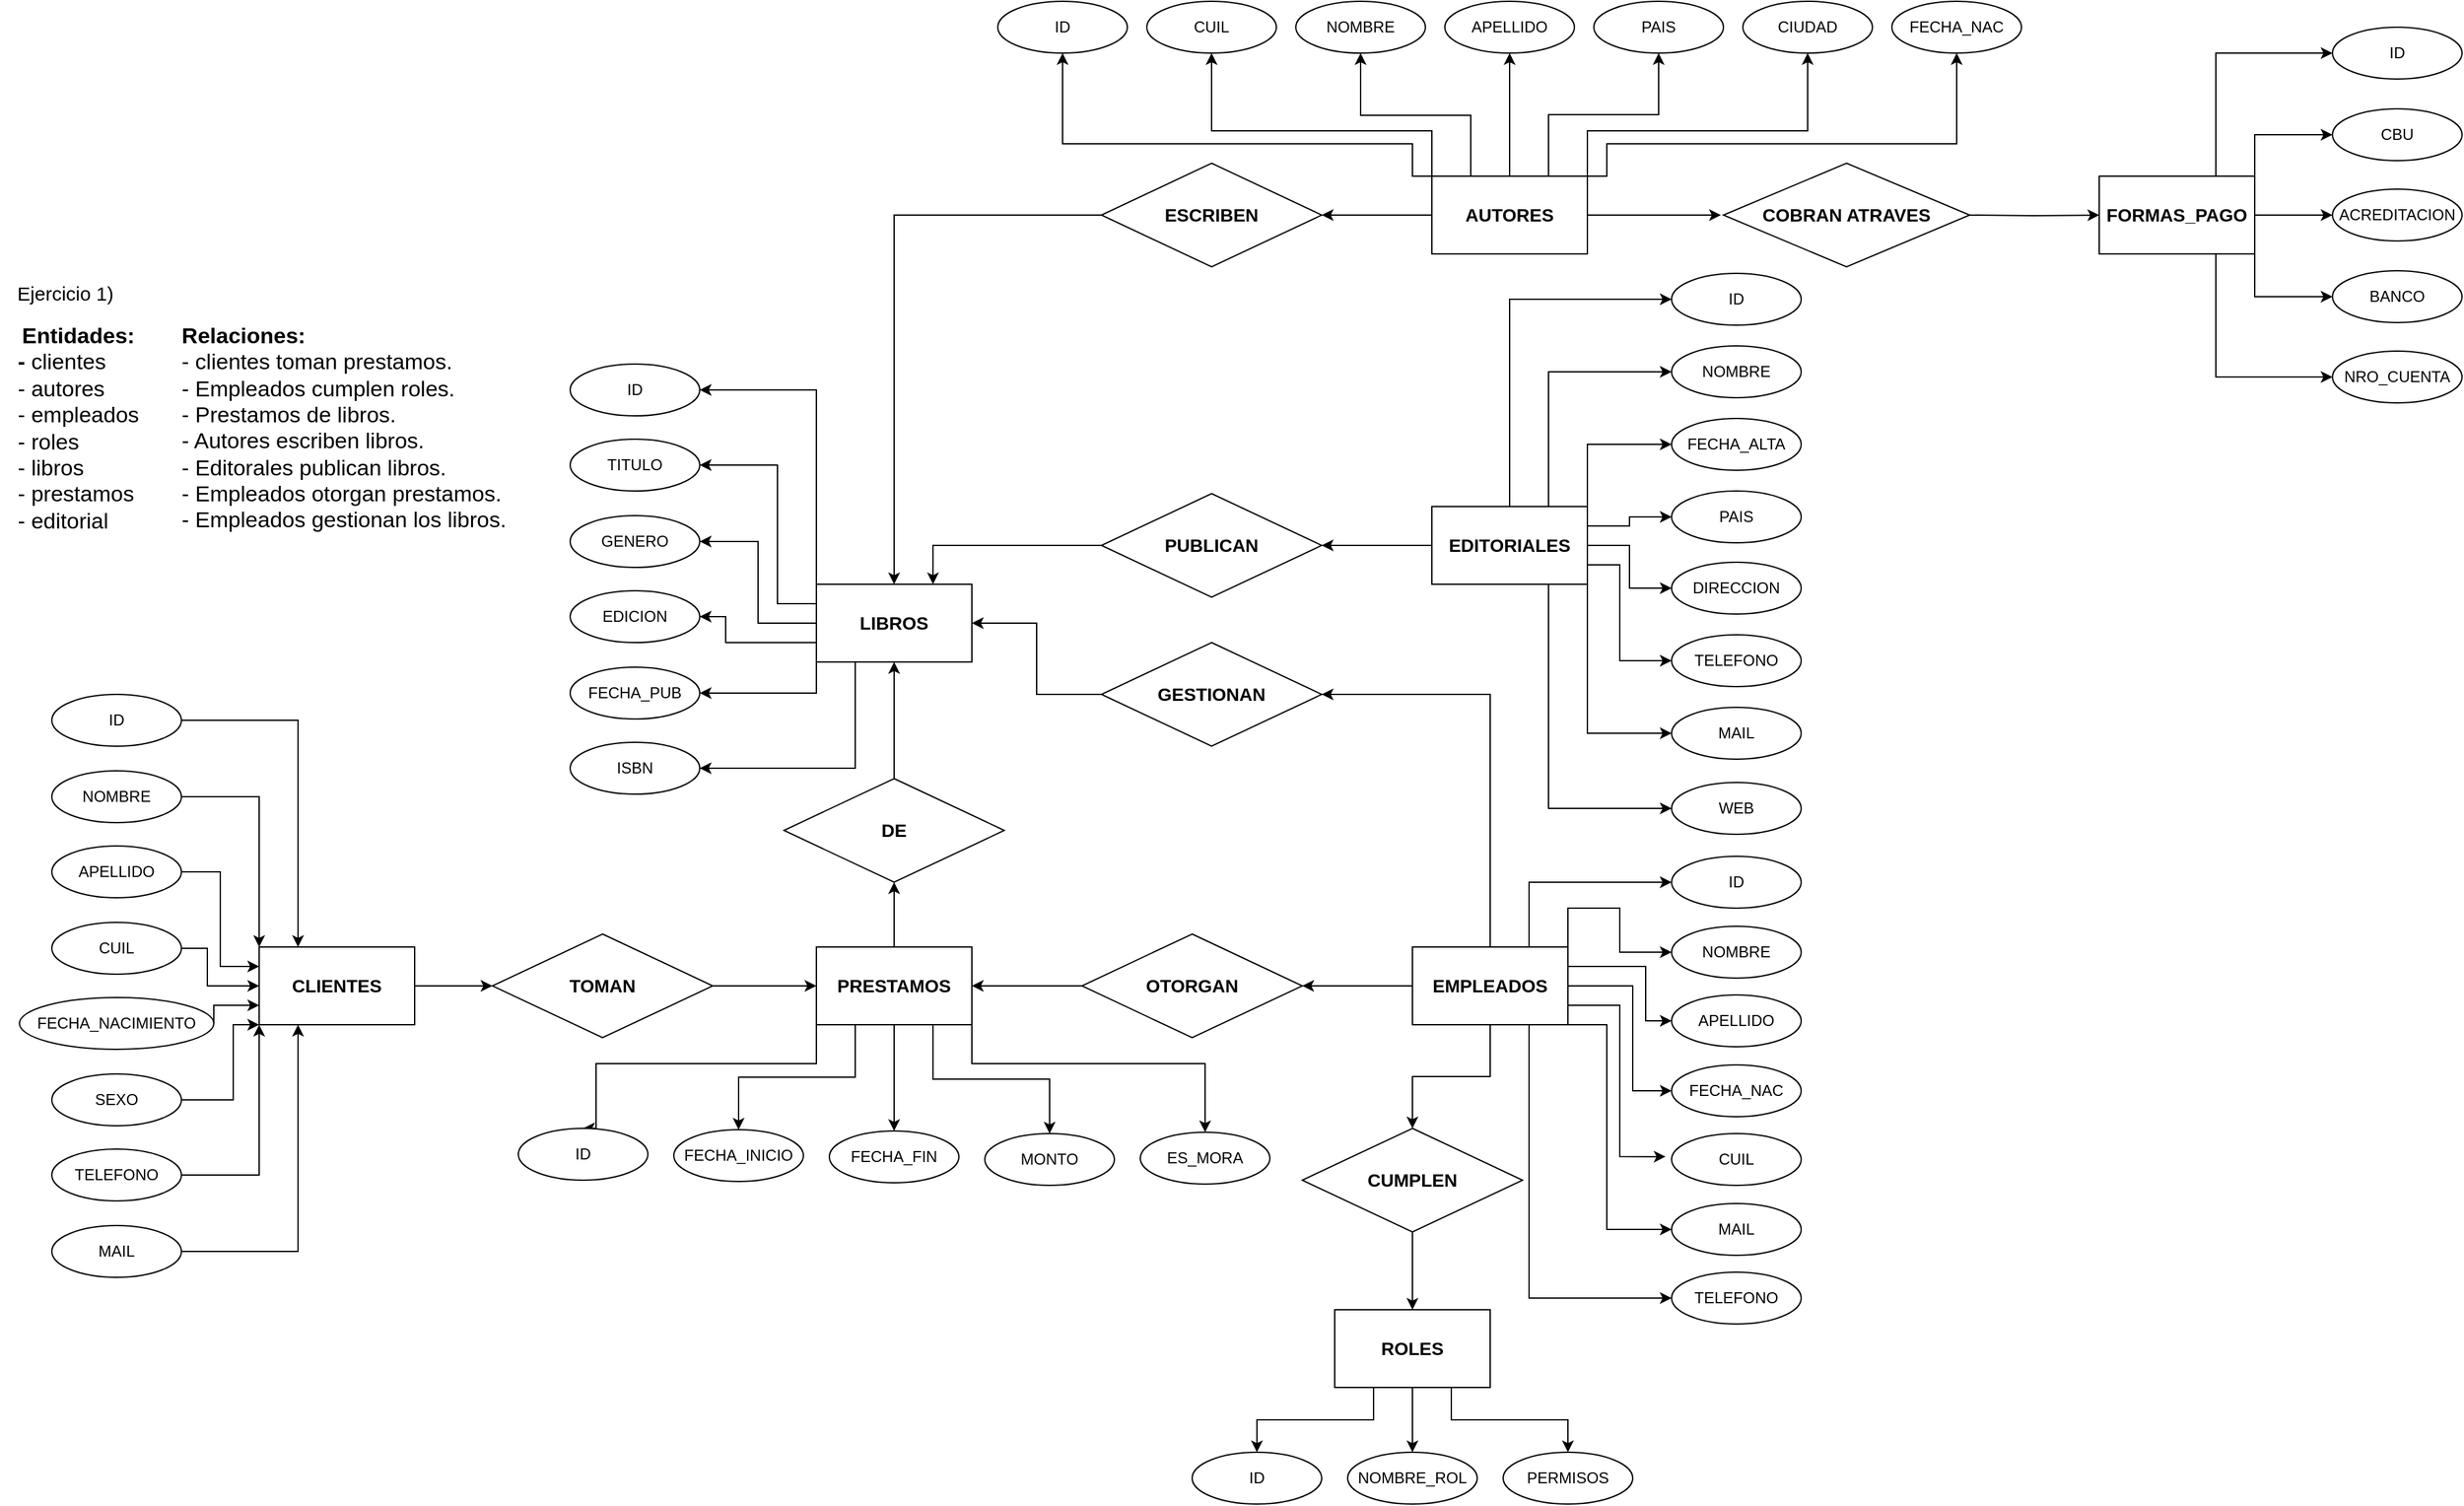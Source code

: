 <mxfile version="24.0.4" type="device" pages="2">
  <diagram name="Ejercicio 1" id="rtE1mpSCDxrOpadz16VE">
    <mxGraphModel dx="1257" dy="1576" grid="1" gridSize="10" guides="1" tooltips="1" connect="1" arrows="1" fold="1" page="1" pageScale="1" pageWidth="1169" pageHeight="827" math="0" shadow="0">
      <root>
        <mxCell id="0" />
        <mxCell id="1" parent="0" />
        <mxCell id="RzphgHY5cJtzBnTJPcAG-1" value="&lt;b style=&quot;font-size: 17px;&quot;&gt;&lt;font style=&quot;font-size: 17px;&quot;&gt;Entidades:&lt;/font&gt;&lt;/b&gt;&lt;div style=&quot;text-align: left; font-size: 17px;&quot;&gt;&lt;font style=&quot;font-size: 17px;&quot;&gt;&lt;b&gt;- &lt;/b&gt;clientes&lt;/font&gt;&lt;/div&gt;&lt;div style=&quot;text-align: left; font-size: 17px;&quot;&gt;&lt;font style=&quot;font-size: 17px;&quot;&gt;- autores&lt;/font&gt;&lt;/div&gt;&lt;div style=&quot;text-align: left; font-size: 17px;&quot;&gt;&lt;font style=&quot;font-size: 17px;&quot;&gt;- empleados&lt;/font&gt;&lt;/div&gt;&lt;div style=&quot;text-align: left; font-size: 17px;&quot;&gt;&lt;font style=&quot;font-size: 17px;&quot;&gt;- roles&lt;/font&gt;&lt;/div&gt;&lt;div style=&quot;text-align: left; font-size: 17px;&quot;&gt;&lt;font style=&quot;font-size: 17px;&quot;&gt;- libros&lt;/font&gt;&lt;/div&gt;&lt;div style=&quot;text-align: left; font-size: 17px;&quot;&gt;&lt;font style=&quot;font-size: 17px;&quot;&gt;- prestamos&lt;/font&gt;&lt;/div&gt;&lt;div style=&quot;text-align: left; font-size: 17px;&quot;&gt;&lt;font style=&quot;font-size: 17px;&quot;&gt;- editorial&lt;/font&gt;&lt;/div&gt;" style="text;html=1;align=center;verticalAlign=middle;resizable=0;points=[];autosize=1;strokeColor=none;fillColor=none;" vertex="1" parent="1">
          <mxGeometry x="10" y="40" width="120" height="180" as="geometry" />
        </mxCell>
        <mxCell id="RzphgHY5cJtzBnTJPcAG-2" value="&lt;font style=&quot;font-size: 15px;&quot;&gt;Ejercicio 1)&lt;/font&gt;" style="text;html=1;align=center;verticalAlign=middle;resizable=0;points=[];autosize=1;strokeColor=none;fillColor=none;" vertex="1" parent="1">
          <mxGeometry x="10" y="10" width="100" height="30" as="geometry" />
        </mxCell>
        <mxCell id="RzphgHY5cJtzBnTJPcAG-3" value="&lt;div style=&quot;text-align: left;&quot;&gt;&lt;b style=&quot;font-size: 17px; background-color: initial;&quot;&gt;Relaciones:&lt;/b&gt;&lt;/div&gt;&lt;div style=&quot;text-align: left;&quot;&gt;&lt;span style=&quot;font-size: 17px;&quot;&gt;- clientes toman prestamos.&lt;/span&gt;&lt;/div&gt;&lt;div style=&quot;text-align: left;&quot;&gt;&lt;span style=&quot;font-size: 17px;&quot;&gt;- Empleados cumplen roles.&lt;/span&gt;&lt;/div&gt;&lt;div style=&quot;text-align: left;&quot;&gt;&lt;span style=&quot;font-size: 17px;&quot;&gt;- Prestamos de libros.&lt;/span&gt;&lt;/div&gt;&lt;div style=&quot;text-align: left;&quot;&gt;&lt;span style=&quot;font-size: 17px;&quot;&gt;- Autores escriben libros.&lt;/span&gt;&lt;/div&gt;&lt;div style=&quot;text-align: left;&quot;&gt;&lt;span style=&quot;font-size: 17px;&quot;&gt;- Editorales publican libros.&lt;/span&gt;&lt;/div&gt;&lt;div style=&quot;text-align: left;&quot;&gt;&lt;span style=&quot;font-size: 17px;&quot;&gt;- Empleados otorgan prestamos.&lt;/span&gt;&lt;/div&gt;&lt;div style=&quot;text-align: left;&quot;&gt;&lt;span style=&quot;font-size: 17px;&quot;&gt;- Empleados gestionan los libros.&lt;/span&gt;&lt;/div&gt;&lt;div style=&quot;text-align: left;&quot;&gt;&lt;span style=&quot;font-size: 17px;&quot;&gt;&lt;br&gt;&lt;/span&gt;&lt;/div&gt;" style="text;html=1;align=center;verticalAlign=middle;resizable=0;points=[];autosize=1;strokeColor=none;fillColor=none;" vertex="1" parent="1">
          <mxGeometry x="140" y="40" width="270" height="200" as="geometry" />
        </mxCell>
        <mxCell id="RzphgHY5cJtzBnTJPcAG-12" style="edgeStyle=orthogonalEdgeStyle;rounded=0;orthogonalLoop=1;jettySize=auto;html=1;exitX=1;exitY=0.5;exitDx=0;exitDy=0;entryX=0;entryY=0.5;entryDx=0;entryDy=0;" edge="1" parent="1" source="RzphgHY5cJtzBnTJPcAG-4" target="RzphgHY5cJtzBnTJPcAG-11">
          <mxGeometry relative="1" as="geometry" />
        </mxCell>
        <mxCell id="RzphgHY5cJtzBnTJPcAG-4" value="&lt;font style=&quot;font-size: 14px;&quot;&gt;&lt;b&gt;CLIENTES&lt;/b&gt;&lt;/font&gt;" style="rounded=0;whiteSpace=wrap;html=1;" vertex="1" parent="1">
          <mxGeometry x="210" y="530" width="120" height="60" as="geometry" />
        </mxCell>
        <mxCell id="RzphgHY5cJtzBnTJPcAG-23" style="edgeStyle=orthogonalEdgeStyle;rounded=0;orthogonalLoop=1;jettySize=auto;html=1;entryX=1;entryY=0.5;entryDx=0;entryDy=0;" edge="1" parent="1" source="RzphgHY5cJtzBnTJPcAG-5" target="RzphgHY5cJtzBnTJPcAG-21">
          <mxGeometry relative="1" as="geometry" />
        </mxCell>
        <mxCell id="RzphgHY5cJtzBnTJPcAG-86" style="edgeStyle=orthogonalEdgeStyle;rounded=0;orthogonalLoop=1;jettySize=auto;html=1;exitX=1;exitY=0.5;exitDx=0;exitDy=0;entryX=0;entryY=0.5;entryDx=0;entryDy=0;" edge="1" parent="1" source="RzphgHY5cJtzBnTJPcAG-5">
          <mxGeometry relative="1" as="geometry">
            <mxPoint x="1338" y="-35" as="targetPoint" />
          </mxGeometry>
        </mxCell>
        <mxCell id="RzphgHY5cJtzBnTJPcAG-95" style="edgeStyle=orthogonalEdgeStyle;rounded=0;orthogonalLoop=1;jettySize=auto;html=1;exitX=0;exitY=0;exitDx=0;exitDy=0;entryX=0.5;entryY=1;entryDx=0;entryDy=0;" edge="1" parent="1" source="RzphgHY5cJtzBnTJPcAG-5" target="RzphgHY5cJtzBnTJPcAG-75">
          <mxGeometry relative="1" as="geometry">
            <Array as="points">
              <mxPoint x="1100" y="-65" />
              <mxPoint x="1100" y="-90" />
              <mxPoint x="830" y="-90" />
            </Array>
          </mxGeometry>
        </mxCell>
        <mxCell id="RzphgHY5cJtzBnTJPcAG-96" style="edgeStyle=orthogonalEdgeStyle;rounded=0;orthogonalLoop=1;jettySize=auto;html=1;exitX=0;exitY=0;exitDx=0;exitDy=0;entryX=0.5;entryY=1;entryDx=0;entryDy=0;" edge="1" parent="1" source="RzphgHY5cJtzBnTJPcAG-5" target="RzphgHY5cJtzBnTJPcAG-80">
          <mxGeometry relative="1" as="geometry">
            <Array as="points">
              <mxPoint x="1115" y="-100" />
              <mxPoint x="945" y="-100" />
            </Array>
          </mxGeometry>
        </mxCell>
        <mxCell id="RzphgHY5cJtzBnTJPcAG-97" style="edgeStyle=orthogonalEdgeStyle;rounded=0;orthogonalLoop=1;jettySize=auto;html=1;exitX=0.25;exitY=0;exitDx=0;exitDy=0;entryX=0.5;entryY=1;entryDx=0;entryDy=0;" edge="1" parent="1" source="RzphgHY5cJtzBnTJPcAG-5" target="RzphgHY5cJtzBnTJPcAG-81">
          <mxGeometry relative="1" as="geometry">
            <Array as="points">
              <mxPoint x="1145" y="-112" />
              <mxPoint x="1060" y="-112" />
            </Array>
          </mxGeometry>
        </mxCell>
        <mxCell id="RzphgHY5cJtzBnTJPcAG-98" style="edgeStyle=orthogonalEdgeStyle;rounded=0;orthogonalLoop=1;jettySize=auto;html=1;exitX=0.5;exitY=0;exitDx=0;exitDy=0;entryX=0.5;entryY=1;entryDx=0;entryDy=0;" edge="1" parent="1" source="RzphgHY5cJtzBnTJPcAG-5" target="RzphgHY5cJtzBnTJPcAG-82">
          <mxGeometry relative="1" as="geometry" />
        </mxCell>
        <mxCell id="RzphgHY5cJtzBnTJPcAG-99" style="edgeStyle=orthogonalEdgeStyle;rounded=0;orthogonalLoop=1;jettySize=auto;html=1;exitX=0.75;exitY=0;exitDx=0;exitDy=0;" edge="1" parent="1" source="RzphgHY5cJtzBnTJPcAG-5" target="RzphgHY5cJtzBnTJPcAG-90">
          <mxGeometry relative="1" as="geometry" />
        </mxCell>
        <mxCell id="RzphgHY5cJtzBnTJPcAG-100" style="edgeStyle=orthogonalEdgeStyle;rounded=0;orthogonalLoop=1;jettySize=auto;html=1;exitX=1;exitY=0;exitDx=0;exitDy=0;entryX=0.5;entryY=1;entryDx=0;entryDy=0;" edge="1" parent="1" source="RzphgHY5cJtzBnTJPcAG-5" target="RzphgHY5cJtzBnTJPcAG-91">
          <mxGeometry relative="1" as="geometry">
            <Array as="points">
              <mxPoint x="1235" y="-100" />
              <mxPoint x="1405" y="-100" />
            </Array>
          </mxGeometry>
        </mxCell>
        <mxCell id="RzphgHY5cJtzBnTJPcAG-101" style="edgeStyle=orthogonalEdgeStyle;rounded=0;orthogonalLoop=1;jettySize=auto;html=1;exitX=1;exitY=0;exitDx=0;exitDy=0;entryX=0.5;entryY=1;entryDx=0;entryDy=0;" edge="1" parent="1" source="RzphgHY5cJtzBnTJPcAG-5" target="RzphgHY5cJtzBnTJPcAG-92">
          <mxGeometry relative="1" as="geometry">
            <Array as="points">
              <mxPoint x="1250" y="-65" />
              <mxPoint x="1250" y="-90" />
              <mxPoint x="1520" y="-90" />
            </Array>
          </mxGeometry>
        </mxCell>
        <mxCell id="RzphgHY5cJtzBnTJPcAG-5" value="&lt;span style=&quot;font-size: 14px;&quot;&gt;&lt;b&gt;AUTORES&lt;/b&gt;&lt;/span&gt;" style="rounded=0;whiteSpace=wrap;html=1;" vertex="1" parent="1">
          <mxGeometry x="1115" y="-65" width="120" height="60" as="geometry" />
        </mxCell>
        <mxCell id="RzphgHY5cJtzBnTJPcAG-15" style="edgeStyle=orthogonalEdgeStyle;rounded=0;orthogonalLoop=1;jettySize=auto;html=1;exitX=0.5;exitY=1;exitDx=0;exitDy=0;entryX=0.5;entryY=0;entryDx=0;entryDy=0;" edge="1" parent="1" source="RzphgHY5cJtzBnTJPcAG-6" target="RzphgHY5cJtzBnTJPcAG-14">
          <mxGeometry relative="1" as="geometry">
            <mxPoint x="1160" y="680" as="targetPoint" />
          </mxGeometry>
        </mxCell>
        <mxCell id="RzphgHY5cJtzBnTJPcAG-28" style="edgeStyle=orthogonalEdgeStyle;rounded=0;orthogonalLoop=1;jettySize=auto;html=1;entryX=1;entryY=0.5;entryDx=0;entryDy=0;" edge="1" parent="1" source="RzphgHY5cJtzBnTJPcAG-6" target="RzphgHY5cJtzBnTJPcAG-27">
          <mxGeometry relative="1" as="geometry" />
        </mxCell>
        <mxCell id="RzphgHY5cJtzBnTJPcAG-79" style="edgeStyle=orthogonalEdgeStyle;rounded=0;orthogonalLoop=1;jettySize=auto;html=1;exitX=0.5;exitY=0;exitDx=0;exitDy=0;entryX=1;entryY=0.5;entryDx=0;entryDy=0;" edge="1" parent="1" source="RzphgHY5cJtzBnTJPcAG-6" target="RzphgHY5cJtzBnTJPcAG-30">
          <mxGeometry relative="1" as="geometry" />
        </mxCell>
        <mxCell id="RzphgHY5cJtzBnTJPcAG-146" style="edgeStyle=orthogonalEdgeStyle;rounded=0;orthogonalLoop=1;jettySize=auto;html=1;exitX=0.75;exitY=0;exitDx=0;exitDy=0;entryX=0;entryY=0.5;entryDx=0;entryDy=0;" edge="1" parent="1" source="RzphgHY5cJtzBnTJPcAG-6" target="RzphgHY5cJtzBnTJPcAG-139">
          <mxGeometry relative="1" as="geometry" />
        </mxCell>
        <mxCell id="RzphgHY5cJtzBnTJPcAG-147" style="edgeStyle=orthogonalEdgeStyle;rounded=0;orthogonalLoop=1;jettySize=auto;html=1;exitX=1;exitY=0;exitDx=0;exitDy=0;entryX=0;entryY=0.5;entryDx=0;entryDy=0;" edge="1" parent="1" source="RzphgHY5cJtzBnTJPcAG-6" target="RzphgHY5cJtzBnTJPcAG-140">
          <mxGeometry relative="1" as="geometry">
            <Array as="points">
              <mxPoint x="1220" y="500" />
              <mxPoint x="1260" y="500" />
              <mxPoint x="1260" y="534" />
            </Array>
          </mxGeometry>
        </mxCell>
        <mxCell id="RzphgHY5cJtzBnTJPcAG-148" style="edgeStyle=orthogonalEdgeStyle;rounded=0;orthogonalLoop=1;jettySize=auto;html=1;exitX=1;exitY=0.25;exitDx=0;exitDy=0;entryX=0;entryY=0.5;entryDx=0;entryDy=0;" edge="1" parent="1" source="RzphgHY5cJtzBnTJPcAG-6" target="RzphgHY5cJtzBnTJPcAG-141">
          <mxGeometry relative="1" as="geometry">
            <Array as="points">
              <mxPoint x="1280" y="545" />
              <mxPoint x="1280" y="587" />
            </Array>
          </mxGeometry>
        </mxCell>
        <mxCell id="RzphgHY5cJtzBnTJPcAG-149" style="edgeStyle=orthogonalEdgeStyle;rounded=0;orthogonalLoop=1;jettySize=auto;html=1;exitX=1;exitY=0.5;exitDx=0;exitDy=0;entryX=0;entryY=0.5;entryDx=0;entryDy=0;" edge="1" parent="1" source="RzphgHY5cJtzBnTJPcAG-6" target="RzphgHY5cJtzBnTJPcAG-142">
          <mxGeometry relative="1" as="geometry">
            <Array as="points">
              <mxPoint x="1270" y="560" />
              <mxPoint x="1270" y="641" />
            </Array>
          </mxGeometry>
        </mxCell>
        <mxCell id="RzphgHY5cJtzBnTJPcAG-151" style="edgeStyle=orthogonalEdgeStyle;rounded=0;orthogonalLoop=1;jettySize=auto;html=1;exitX=1;exitY=1;exitDx=0;exitDy=0;entryX=0;entryY=0.5;entryDx=0;entryDy=0;" edge="1" parent="1" source="RzphgHY5cJtzBnTJPcAG-6" target="RzphgHY5cJtzBnTJPcAG-144">
          <mxGeometry relative="1" as="geometry">
            <Array as="points">
              <mxPoint x="1250" y="590" />
              <mxPoint x="1250" y="748" />
            </Array>
          </mxGeometry>
        </mxCell>
        <mxCell id="RzphgHY5cJtzBnTJPcAG-153" style="edgeStyle=orthogonalEdgeStyle;rounded=0;orthogonalLoop=1;jettySize=auto;html=1;exitX=0.75;exitY=1;exitDx=0;exitDy=0;entryX=0;entryY=0.5;entryDx=0;entryDy=0;" edge="1" parent="1" source="RzphgHY5cJtzBnTJPcAG-6" target="RzphgHY5cJtzBnTJPcAG-145">
          <mxGeometry relative="1" as="geometry">
            <Array as="points">
              <mxPoint x="1190" y="801" />
            </Array>
          </mxGeometry>
        </mxCell>
        <mxCell id="RzphgHY5cJtzBnTJPcAG-6" value="&lt;span style=&quot;font-size: 14px;&quot;&gt;&lt;b&gt;EMPLEADOS&lt;/b&gt;&lt;/span&gt;" style="rounded=0;whiteSpace=wrap;html=1;" vertex="1" parent="1">
          <mxGeometry x="1100" y="530" width="120" height="60" as="geometry" />
        </mxCell>
        <mxCell id="RzphgHY5cJtzBnTJPcAG-157" style="edgeStyle=orthogonalEdgeStyle;rounded=0;orthogonalLoop=1;jettySize=auto;html=1;exitX=0.25;exitY=1;exitDx=0;exitDy=0;entryX=0.5;entryY=0;entryDx=0;entryDy=0;" edge="1" parent="1" source="RzphgHY5cJtzBnTJPcAG-7" target="RzphgHY5cJtzBnTJPcAG-154">
          <mxGeometry relative="1" as="geometry" />
        </mxCell>
        <mxCell id="RzphgHY5cJtzBnTJPcAG-158" style="edgeStyle=orthogonalEdgeStyle;rounded=0;orthogonalLoop=1;jettySize=auto;html=1;exitX=0.5;exitY=1;exitDx=0;exitDy=0;entryX=0.5;entryY=0;entryDx=0;entryDy=0;" edge="1" parent="1" source="RzphgHY5cJtzBnTJPcAG-7" target="RzphgHY5cJtzBnTJPcAG-155">
          <mxGeometry relative="1" as="geometry" />
        </mxCell>
        <mxCell id="RzphgHY5cJtzBnTJPcAG-159" style="edgeStyle=orthogonalEdgeStyle;rounded=0;orthogonalLoop=1;jettySize=auto;html=1;exitX=0.75;exitY=1;exitDx=0;exitDy=0;entryX=0.5;entryY=0;entryDx=0;entryDy=0;" edge="1" parent="1" source="RzphgHY5cJtzBnTJPcAG-7" target="RzphgHY5cJtzBnTJPcAG-156">
          <mxGeometry relative="1" as="geometry" />
        </mxCell>
        <mxCell id="RzphgHY5cJtzBnTJPcAG-7" value="&lt;span style=&quot;font-size: 14px;&quot;&gt;&lt;b&gt;ROLES&lt;/b&gt;&lt;/span&gt;" style="rounded=0;whiteSpace=wrap;html=1;" vertex="1" parent="1">
          <mxGeometry x="1040" y="810" width="120" height="60" as="geometry" />
        </mxCell>
        <mxCell id="RzphgHY5cJtzBnTJPcAG-68" style="edgeStyle=orthogonalEdgeStyle;rounded=0;orthogonalLoop=1;jettySize=auto;html=1;exitX=0;exitY=0;exitDx=0;exitDy=0;entryX=1;entryY=0.5;entryDx=0;entryDy=0;" edge="1" parent="1" source="RzphgHY5cJtzBnTJPcAG-8" target="RzphgHY5cJtzBnTJPcAG-62">
          <mxGeometry relative="1" as="geometry" />
        </mxCell>
        <mxCell id="RzphgHY5cJtzBnTJPcAG-69" style="edgeStyle=orthogonalEdgeStyle;rounded=0;orthogonalLoop=1;jettySize=auto;html=1;exitX=0;exitY=0.25;exitDx=0;exitDy=0;entryX=1;entryY=0.5;entryDx=0;entryDy=0;" edge="1" parent="1" source="RzphgHY5cJtzBnTJPcAG-8" target="RzphgHY5cJtzBnTJPcAG-63">
          <mxGeometry relative="1" as="geometry">
            <Array as="points">
              <mxPoint x="610" y="265" />
              <mxPoint x="610" y="158" />
            </Array>
          </mxGeometry>
        </mxCell>
        <mxCell id="RzphgHY5cJtzBnTJPcAG-71" style="edgeStyle=orthogonalEdgeStyle;rounded=0;orthogonalLoop=1;jettySize=auto;html=1;exitX=0;exitY=0.75;exitDx=0;exitDy=0;entryX=1;entryY=0.5;entryDx=0;entryDy=0;" edge="1" parent="1" source="RzphgHY5cJtzBnTJPcAG-8" target="RzphgHY5cJtzBnTJPcAG-65">
          <mxGeometry relative="1" as="geometry">
            <Array as="points">
              <mxPoint x="570" y="295" />
              <mxPoint x="570" y="275" />
            </Array>
          </mxGeometry>
        </mxCell>
        <mxCell id="RzphgHY5cJtzBnTJPcAG-72" style="edgeStyle=orthogonalEdgeStyle;rounded=0;orthogonalLoop=1;jettySize=auto;html=1;exitX=0;exitY=1;exitDx=0;exitDy=0;entryX=1;entryY=0.5;entryDx=0;entryDy=0;" edge="1" parent="1" source="RzphgHY5cJtzBnTJPcAG-8" target="RzphgHY5cJtzBnTJPcAG-66">
          <mxGeometry relative="1" as="geometry" />
        </mxCell>
        <mxCell id="RzphgHY5cJtzBnTJPcAG-73" style="edgeStyle=orthogonalEdgeStyle;rounded=0;orthogonalLoop=1;jettySize=auto;html=1;exitX=0.25;exitY=1;exitDx=0;exitDy=0;entryX=1;entryY=0.5;entryDx=0;entryDy=0;" edge="1" parent="1" source="RzphgHY5cJtzBnTJPcAG-8" target="RzphgHY5cJtzBnTJPcAG-67">
          <mxGeometry relative="1" as="geometry" />
        </mxCell>
        <mxCell id="RzphgHY5cJtzBnTJPcAG-74" style="edgeStyle=orthogonalEdgeStyle;rounded=0;orthogonalLoop=1;jettySize=auto;html=1;exitX=0;exitY=0.5;exitDx=0;exitDy=0;entryX=1;entryY=0.5;entryDx=0;entryDy=0;" edge="1" parent="1" source="RzphgHY5cJtzBnTJPcAG-8" target="RzphgHY5cJtzBnTJPcAG-64">
          <mxGeometry relative="1" as="geometry" />
        </mxCell>
        <mxCell id="RzphgHY5cJtzBnTJPcAG-8" value="&lt;span style=&quot;font-size: 14px;&quot;&gt;&lt;b&gt;LIBROS&lt;/b&gt;&lt;/span&gt;" style="rounded=0;whiteSpace=wrap;html=1;" vertex="1" parent="1">
          <mxGeometry x="640" y="250" width="120" height="60" as="geometry" />
        </mxCell>
        <mxCell id="RzphgHY5cJtzBnTJPcAG-19" style="edgeStyle=orthogonalEdgeStyle;rounded=0;orthogonalLoop=1;jettySize=auto;html=1;exitX=0.5;exitY=0;exitDx=0;exitDy=0;entryX=0.5;entryY=1;entryDx=0;entryDy=0;" edge="1" parent="1" source="RzphgHY5cJtzBnTJPcAG-9" target="RzphgHY5cJtzBnTJPcAG-17">
          <mxGeometry relative="1" as="geometry" />
        </mxCell>
        <mxCell id="RzphgHY5cJtzBnTJPcAG-56" style="edgeStyle=orthogonalEdgeStyle;rounded=0;orthogonalLoop=1;jettySize=auto;html=1;exitX=0;exitY=1;exitDx=0;exitDy=0;entryX=0.5;entryY=0;entryDx=0;entryDy=0;" edge="1" parent="1" source="RzphgHY5cJtzBnTJPcAG-9" target="RzphgHY5cJtzBnTJPcAG-50">
          <mxGeometry relative="1" as="geometry">
            <Array as="points">
              <mxPoint x="640" y="620" />
              <mxPoint x="470" y="620" />
            </Array>
          </mxGeometry>
        </mxCell>
        <mxCell id="RzphgHY5cJtzBnTJPcAG-57" style="edgeStyle=orthogonalEdgeStyle;rounded=0;orthogonalLoop=1;jettySize=auto;html=1;exitX=0.25;exitY=1;exitDx=0;exitDy=0;entryX=0.5;entryY=0;entryDx=0;entryDy=0;" edge="1" parent="1" source="RzphgHY5cJtzBnTJPcAG-9" target="RzphgHY5cJtzBnTJPcAG-51">
          <mxGeometry relative="1" as="geometry" />
        </mxCell>
        <mxCell id="RzphgHY5cJtzBnTJPcAG-58" style="edgeStyle=orthogonalEdgeStyle;rounded=0;orthogonalLoop=1;jettySize=auto;html=1;exitX=0.5;exitY=1;exitDx=0;exitDy=0;entryX=0.5;entryY=0;entryDx=0;entryDy=0;" edge="1" parent="1" source="RzphgHY5cJtzBnTJPcAG-9" target="RzphgHY5cJtzBnTJPcAG-52">
          <mxGeometry relative="1" as="geometry" />
        </mxCell>
        <mxCell id="RzphgHY5cJtzBnTJPcAG-59" style="edgeStyle=orthogonalEdgeStyle;rounded=0;orthogonalLoop=1;jettySize=auto;html=1;exitX=0.75;exitY=1;exitDx=0;exitDy=0;entryX=0.5;entryY=0;entryDx=0;entryDy=0;" edge="1" parent="1" source="RzphgHY5cJtzBnTJPcAG-9" target="RzphgHY5cJtzBnTJPcAG-54">
          <mxGeometry relative="1" as="geometry" />
        </mxCell>
        <mxCell id="RzphgHY5cJtzBnTJPcAG-160" style="edgeStyle=orthogonalEdgeStyle;rounded=0;orthogonalLoop=1;jettySize=auto;html=1;exitX=1;exitY=1;exitDx=0;exitDy=0;entryX=0.5;entryY=0;entryDx=0;entryDy=0;" edge="1" parent="1" source="RzphgHY5cJtzBnTJPcAG-9" target="RzphgHY5cJtzBnTJPcAG-55">
          <mxGeometry relative="1" as="geometry">
            <Array as="points">
              <mxPoint x="760" y="620" />
              <mxPoint x="940" y="620" />
            </Array>
          </mxGeometry>
        </mxCell>
        <mxCell id="RzphgHY5cJtzBnTJPcAG-9" value="&lt;span style=&quot;font-size: 14px;&quot;&gt;&lt;b&gt;PRESTAMOS&lt;/b&gt;&lt;/span&gt;" style="rounded=0;whiteSpace=wrap;html=1;" vertex="1" parent="1">
          <mxGeometry x="640" y="530" width="120" height="60" as="geometry" />
        </mxCell>
        <mxCell id="RzphgHY5cJtzBnTJPcAG-25" style="edgeStyle=orthogonalEdgeStyle;rounded=0;orthogonalLoop=1;jettySize=auto;html=1;exitX=0;exitY=0.5;exitDx=0;exitDy=0;entryX=1;entryY=0.5;entryDx=0;entryDy=0;" edge="1" parent="1" source="RzphgHY5cJtzBnTJPcAG-10" target="RzphgHY5cJtzBnTJPcAG-24">
          <mxGeometry relative="1" as="geometry" />
        </mxCell>
        <mxCell id="RzphgHY5cJtzBnTJPcAG-124" style="edgeStyle=orthogonalEdgeStyle;rounded=0;orthogonalLoop=1;jettySize=auto;html=1;exitX=0.5;exitY=0;exitDx=0;exitDy=0;entryX=0;entryY=0.5;entryDx=0;entryDy=0;" edge="1" parent="1" source="RzphgHY5cJtzBnTJPcAG-10" target="RzphgHY5cJtzBnTJPcAG-115">
          <mxGeometry relative="1" as="geometry" />
        </mxCell>
        <mxCell id="RzphgHY5cJtzBnTJPcAG-132" style="edgeStyle=orthogonalEdgeStyle;rounded=0;orthogonalLoop=1;jettySize=auto;html=1;exitX=0.75;exitY=0;exitDx=0;exitDy=0;entryX=0;entryY=0.5;entryDx=0;entryDy=0;" edge="1" parent="1" source="RzphgHY5cJtzBnTJPcAG-10" target="RzphgHY5cJtzBnTJPcAG-116">
          <mxGeometry relative="1" as="geometry" />
        </mxCell>
        <mxCell id="RzphgHY5cJtzBnTJPcAG-133" style="edgeStyle=orthogonalEdgeStyle;rounded=0;orthogonalLoop=1;jettySize=auto;html=1;exitX=1;exitY=0;exitDx=0;exitDy=0;entryX=0;entryY=0.5;entryDx=0;entryDy=0;" edge="1" parent="1" source="RzphgHY5cJtzBnTJPcAG-10" target="RzphgHY5cJtzBnTJPcAG-117">
          <mxGeometry relative="1" as="geometry" />
        </mxCell>
        <mxCell id="RzphgHY5cJtzBnTJPcAG-134" style="edgeStyle=orthogonalEdgeStyle;rounded=0;orthogonalLoop=1;jettySize=auto;html=1;exitX=1;exitY=0.25;exitDx=0;exitDy=0;entryX=0;entryY=0.5;entryDx=0;entryDy=0;" edge="1" parent="1" source="RzphgHY5cJtzBnTJPcAG-10" target="RzphgHY5cJtzBnTJPcAG-119">
          <mxGeometry relative="1" as="geometry" />
        </mxCell>
        <mxCell id="RzphgHY5cJtzBnTJPcAG-135" style="edgeStyle=orthogonalEdgeStyle;rounded=0;orthogonalLoop=1;jettySize=auto;html=1;exitX=1;exitY=0.5;exitDx=0;exitDy=0;entryX=0;entryY=0.5;entryDx=0;entryDy=0;" edge="1" parent="1" source="RzphgHY5cJtzBnTJPcAG-10" target="RzphgHY5cJtzBnTJPcAG-118">
          <mxGeometry relative="1" as="geometry" />
        </mxCell>
        <mxCell id="RzphgHY5cJtzBnTJPcAG-136" style="edgeStyle=orthogonalEdgeStyle;rounded=0;orthogonalLoop=1;jettySize=auto;html=1;exitX=1;exitY=0.75;exitDx=0;exitDy=0;entryX=0;entryY=0.5;entryDx=0;entryDy=0;" edge="1" parent="1" source="RzphgHY5cJtzBnTJPcAG-10" target="RzphgHY5cJtzBnTJPcAG-120">
          <mxGeometry relative="1" as="geometry">
            <Array as="points">
              <mxPoint x="1260" y="235" />
              <mxPoint x="1260" y="309" />
            </Array>
          </mxGeometry>
        </mxCell>
        <mxCell id="RzphgHY5cJtzBnTJPcAG-137" style="edgeStyle=orthogonalEdgeStyle;rounded=0;orthogonalLoop=1;jettySize=auto;html=1;exitX=1;exitY=1;exitDx=0;exitDy=0;entryX=0;entryY=0.5;entryDx=0;entryDy=0;" edge="1" parent="1" source="RzphgHY5cJtzBnTJPcAG-10" target="RzphgHY5cJtzBnTJPcAG-121">
          <mxGeometry relative="1" as="geometry" />
        </mxCell>
        <mxCell id="RzphgHY5cJtzBnTJPcAG-138" style="edgeStyle=orthogonalEdgeStyle;rounded=0;orthogonalLoop=1;jettySize=auto;html=1;exitX=0.75;exitY=1;exitDx=0;exitDy=0;entryX=0;entryY=0.5;entryDx=0;entryDy=0;" edge="1" parent="1" source="RzphgHY5cJtzBnTJPcAG-10" target="RzphgHY5cJtzBnTJPcAG-122">
          <mxGeometry relative="1" as="geometry" />
        </mxCell>
        <mxCell id="RzphgHY5cJtzBnTJPcAG-10" value="&lt;span style=&quot;font-size: 14px;&quot;&gt;&lt;b&gt;EDITORIALES&lt;/b&gt;&lt;/span&gt;" style="rounded=0;whiteSpace=wrap;html=1;" vertex="1" parent="1">
          <mxGeometry x="1115" y="190" width="120" height="60" as="geometry" />
        </mxCell>
        <mxCell id="RzphgHY5cJtzBnTJPcAG-13" style="edgeStyle=orthogonalEdgeStyle;rounded=0;orthogonalLoop=1;jettySize=auto;html=1;exitX=1;exitY=0.5;exitDx=0;exitDy=0;entryX=0;entryY=0.5;entryDx=0;entryDy=0;" edge="1" parent="1" source="RzphgHY5cJtzBnTJPcAG-11" target="RzphgHY5cJtzBnTJPcAG-9">
          <mxGeometry relative="1" as="geometry" />
        </mxCell>
        <mxCell id="RzphgHY5cJtzBnTJPcAG-11" value="&lt;b&gt;&lt;font style=&quot;font-size: 14px;&quot;&gt;TOMAN&lt;/font&gt;&lt;/b&gt;" style="rhombus;whiteSpace=wrap;html=1;" vertex="1" parent="1">
          <mxGeometry x="390" y="520" width="170" height="80" as="geometry" />
        </mxCell>
        <mxCell id="RzphgHY5cJtzBnTJPcAG-16" style="edgeStyle=orthogonalEdgeStyle;rounded=0;orthogonalLoop=1;jettySize=auto;html=1;exitX=0.5;exitY=1;exitDx=0;exitDy=0;entryX=0.5;entryY=0;entryDx=0;entryDy=0;" edge="1" parent="1" source="RzphgHY5cJtzBnTJPcAG-14" target="RzphgHY5cJtzBnTJPcAG-7">
          <mxGeometry relative="1" as="geometry">
            <mxPoint x="1160" y="760" as="sourcePoint" />
          </mxGeometry>
        </mxCell>
        <mxCell id="RzphgHY5cJtzBnTJPcAG-14" value="&lt;span style=&quot;font-size: 14px;&quot;&gt;&lt;b&gt;CUMPLEN&lt;/b&gt;&lt;/span&gt;" style="rhombus;whiteSpace=wrap;html=1;" vertex="1" parent="1">
          <mxGeometry x="1015" y="670" width="170" height="80" as="geometry" />
        </mxCell>
        <mxCell id="RzphgHY5cJtzBnTJPcAG-20" style="edgeStyle=orthogonalEdgeStyle;rounded=0;orthogonalLoop=1;jettySize=auto;html=1;exitX=0.5;exitY=0;exitDx=0;exitDy=0;entryX=0.5;entryY=1;entryDx=0;entryDy=0;" edge="1" parent="1" source="RzphgHY5cJtzBnTJPcAG-17" target="RzphgHY5cJtzBnTJPcAG-8">
          <mxGeometry relative="1" as="geometry" />
        </mxCell>
        <mxCell id="RzphgHY5cJtzBnTJPcAG-17" value="&lt;span style=&quot;font-size: 14px;&quot;&gt;&lt;b&gt;DE&lt;/b&gt;&lt;/span&gt;" style="rhombus;whiteSpace=wrap;html=1;" vertex="1" parent="1">
          <mxGeometry x="615" y="400" width="170" height="80" as="geometry" />
        </mxCell>
        <mxCell id="RzphgHY5cJtzBnTJPcAG-76" style="edgeStyle=orthogonalEdgeStyle;rounded=0;orthogonalLoop=1;jettySize=auto;html=1;exitX=0;exitY=0.5;exitDx=0;exitDy=0;entryX=0.5;entryY=0;entryDx=0;entryDy=0;" edge="1" parent="1" source="RzphgHY5cJtzBnTJPcAG-21" target="RzphgHY5cJtzBnTJPcAG-8">
          <mxGeometry relative="1" as="geometry" />
        </mxCell>
        <mxCell id="RzphgHY5cJtzBnTJPcAG-21" value="&lt;span style=&quot;font-size: 14px;&quot;&gt;&lt;b&gt;ESCRIBEN&lt;/b&gt;&lt;/span&gt;" style="rhombus;whiteSpace=wrap;html=1;" vertex="1" parent="1">
          <mxGeometry x="860" y="-75" width="170" height="80" as="geometry" />
        </mxCell>
        <mxCell id="RzphgHY5cJtzBnTJPcAG-77" style="edgeStyle=orthogonalEdgeStyle;rounded=0;orthogonalLoop=1;jettySize=auto;html=1;exitX=0;exitY=0.5;exitDx=0;exitDy=0;entryX=0.75;entryY=0;entryDx=0;entryDy=0;" edge="1" parent="1" source="RzphgHY5cJtzBnTJPcAG-24" target="RzphgHY5cJtzBnTJPcAG-8">
          <mxGeometry relative="1" as="geometry" />
        </mxCell>
        <mxCell id="RzphgHY5cJtzBnTJPcAG-24" value="&lt;span style=&quot;font-size: 14px;&quot;&gt;&lt;b&gt;PUBLICAN&lt;/b&gt;&lt;/span&gt;" style="rhombus;whiteSpace=wrap;html=1;" vertex="1" parent="1">
          <mxGeometry x="860" y="180" width="170" height="80" as="geometry" />
        </mxCell>
        <mxCell id="RzphgHY5cJtzBnTJPcAG-29" style="edgeStyle=orthogonalEdgeStyle;rounded=0;orthogonalLoop=1;jettySize=auto;html=1;entryX=1;entryY=0.5;entryDx=0;entryDy=0;" edge="1" parent="1" source="RzphgHY5cJtzBnTJPcAG-27" target="RzphgHY5cJtzBnTJPcAG-9">
          <mxGeometry relative="1" as="geometry" />
        </mxCell>
        <mxCell id="RzphgHY5cJtzBnTJPcAG-27" value="&lt;span style=&quot;font-size: 14px;&quot;&gt;&lt;b&gt;OTORGAN&lt;/b&gt;&lt;/span&gt;" style="rhombus;whiteSpace=wrap;html=1;" vertex="1" parent="1">
          <mxGeometry x="845" y="520" width="170" height="80" as="geometry" />
        </mxCell>
        <mxCell id="RzphgHY5cJtzBnTJPcAG-78" style="edgeStyle=orthogonalEdgeStyle;rounded=0;orthogonalLoop=1;jettySize=auto;html=1;exitX=0;exitY=0.5;exitDx=0;exitDy=0;entryX=1;entryY=0.5;entryDx=0;entryDy=0;" edge="1" parent="1" source="RzphgHY5cJtzBnTJPcAG-30" target="RzphgHY5cJtzBnTJPcAG-8">
          <mxGeometry relative="1" as="geometry" />
        </mxCell>
        <mxCell id="RzphgHY5cJtzBnTJPcAG-30" value="&lt;span style=&quot;font-size: 14px;&quot;&gt;&lt;b&gt;GESTIONAN&lt;/b&gt;&lt;/span&gt;" style="rhombus;whiteSpace=wrap;html=1;" vertex="1" parent="1">
          <mxGeometry x="860" y="295" width="170" height="80" as="geometry" />
        </mxCell>
        <mxCell id="RzphgHY5cJtzBnTJPcAG-42" style="edgeStyle=orthogonalEdgeStyle;rounded=0;orthogonalLoop=1;jettySize=auto;html=1;exitX=1;exitY=0.5;exitDx=0;exitDy=0;entryX=0.25;entryY=0;entryDx=0;entryDy=0;" edge="1" parent="1" source="RzphgHY5cJtzBnTJPcAG-33" target="RzphgHY5cJtzBnTJPcAG-4">
          <mxGeometry relative="1" as="geometry">
            <Array as="points">
              <mxPoint x="240" y="355" />
            </Array>
          </mxGeometry>
        </mxCell>
        <mxCell id="RzphgHY5cJtzBnTJPcAG-33" value="ID" style="ellipse;whiteSpace=wrap;html=1;" vertex="1" parent="1">
          <mxGeometry x="50" y="335" width="100" height="40" as="geometry" />
        </mxCell>
        <mxCell id="RzphgHY5cJtzBnTJPcAG-43" style="edgeStyle=orthogonalEdgeStyle;rounded=0;orthogonalLoop=1;jettySize=auto;html=1;exitX=1;exitY=0.5;exitDx=0;exitDy=0;entryX=0;entryY=0;entryDx=0;entryDy=0;" edge="1" parent="1" source="RzphgHY5cJtzBnTJPcAG-34" target="RzphgHY5cJtzBnTJPcAG-4">
          <mxGeometry relative="1" as="geometry" />
        </mxCell>
        <mxCell id="RzphgHY5cJtzBnTJPcAG-34" value="NOMBRE" style="ellipse;whiteSpace=wrap;html=1;" vertex="1" parent="1">
          <mxGeometry x="50" y="394" width="100" height="40" as="geometry" />
        </mxCell>
        <mxCell id="RzphgHY5cJtzBnTJPcAG-44" style="edgeStyle=orthogonalEdgeStyle;rounded=0;orthogonalLoop=1;jettySize=auto;html=1;exitX=1;exitY=0.5;exitDx=0;exitDy=0;entryX=0;entryY=0.25;entryDx=0;entryDy=0;" edge="1" parent="1" source="RzphgHY5cJtzBnTJPcAG-35" target="RzphgHY5cJtzBnTJPcAG-4">
          <mxGeometry relative="1" as="geometry" />
        </mxCell>
        <mxCell id="RzphgHY5cJtzBnTJPcAG-35" value="APELLIDO" style="ellipse;whiteSpace=wrap;html=1;" vertex="1" parent="1">
          <mxGeometry x="50" y="452" width="100" height="40" as="geometry" />
        </mxCell>
        <mxCell id="RzphgHY5cJtzBnTJPcAG-45" style="edgeStyle=orthogonalEdgeStyle;rounded=0;orthogonalLoop=1;jettySize=auto;html=1;exitX=1;exitY=0.5;exitDx=0;exitDy=0;entryX=0;entryY=0.5;entryDx=0;entryDy=0;" edge="1" parent="1" source="RzphgHY5cJtzBnTJPcAG-36" target="RzphgHY5cJtzBnTJPcAG-4">
          <mxGeometry relative="1" as="geometry">
            <Array as="points">
              <mxPoint x="170" y="531" />
              <mxPoint x="170" y="560" />
            </Array>
          </mxGeometry>
        </mxCell>
        <mxCell id="RzphgHY5cJtzBnTJPcAG-36" value="CUIL" style="ellipse;whiteSpace=wrap;html=1;" vertex="1" parent="1">
          <mxGeometry x="50" y="511" width="100" height="40" as="geometry" />
        </mxCell>
        <mxCell id="RzphgHY5cJtzBnTJPcAG-46" style="edgeStyle=orthogonalEdgeStyle;rounded=0;orthogonalLoop=1;jettySize=auto;html=1;exitX=1;exitY=0.5;exitDx=0;exitDy=0;entryX=0;entryY=0.75;entryDx=0;entryDy=0;" edge="1" parent="1" source="RzphgHY5cJtzBnTJPcAG-37" target="RzphgHY5cJtzBnTJPcAG-4">
          <mxGeometry relative="1" as="geometry">
            <Array as="points">
              <mxPoint x="175" y="575" />
            </Array>
          </mxGeometry>
        </mxCell>
        <mxCell id="RzphgHY5cJtzBnTJPcAG-37" value="FECHA_NACIMIENTO" style="ellipse;whiteSpace=wrap;html=1;" vertex="1" parent="1">
          <mxGeometry x="25" y="569" width="150" height="40" as="geometry" />
        </mxCell>
        <mxCell id="RzphgHY5cJtzBnTJPcAG-47" style="edgeStyle=orthogonalEdgeStyle;rounded=0;orthogonalLoop=1;jettySize=auto;html=1;exitX=1;exitY=0.5;exitDx=0;exitDy=0;entryX=0;entryY=1;entryDx=0;entryDy=0;" edge="1" parent="1" source="RzphgHY5cJtzBnTJPcAG-39" target="RzphgHY5cJtzBnTJPcAG-4">
          <mxGeometry relative="1" as="geometry">
            <Array as="points">
              <mxPoint x="190" y="648" />
              <mxPoint x="190" y="590" />
            </Array>
          </mxGeometry>
        </mxCell>
        <mxCell id="RzphgHY5cJtzBnTJPcAG-39" value="SEXO" style="ellipse;whiteSpace=wrap;html=1;" vertex="1" parent="1">
          <mxGeometry x="50" y="628" width="100" height="40" as="geometry" />
        </mxCell>
        <mxCell id="RzphgHY5cJtzBnTJPcAG-48" style="edgeStyle=orthogonalEdgeStyle;rounded=0;orthogonalLoop=1;jettySize=auto;html=1;exitX=1;exitY=0.5;exitDx=0;exitDy=0;entryX=0;entryY=1;entryDx=0;entryDy=0;" edge="1" parent="1" source="RzphgHY5cJtzBnTJPcAG-40" target="RzphgHY5cJtzBnTJPcAG-4">
          <mxGeometry relative="1" as="geometry" />
        </mxCell>
        <mxCell id="RzphgHY5cJtzBnTJPcAG-40" value="TELEFONO" style="ellipse;whiteSpace=wrap;html=1;" vertex="1" parent="1">
          <mxGeometry x="50" y="686" width="100" height="40" as="geometry" />
        </mxCell>
        <mxCell id="RzphgHY5cJtzBnTJPcAG-49" style="edgeStyle=orthogonalEdgeStyle;rounded=0;orthogonalLoop=1;jettySize=auto;html=1;exitX=1;exitY=0.5;exitDx=0;exitDy=0;entryX=0.25;entryY=1;entryDx=0;entryDy=0;" edge="1" parent="1" source="RzphgHY5cJtzBnTJPcAG-41" target="RzphgHY5cJtzBnTJPcAG-4">
          <mxGeometry relative="1" as="geometry" />
        </mxCell>
        <mxCell id="RzphgHY5cJtzBnTJPcAG-41" value="MAIL" style="ellipse;whiteSpace=wrap;html=1;" vertex="1" parent="1">
          <mxGeometry x="50" y="745" width="100" height="40" as="geometry" />
        </mxCell>
        <mxCell id="RzphgHY5cJtzBnTJPcAG-50" value="ID" style="ellipse;whiteSpace=wrap;html=1;" vertex="1" parent="1">
          <mxGeometry x="410" y="670" width="100" height="40" as="geometry" />
        </mxCell>
        <mxCell id="RzphgHY5cJtzBnTJPcAG-51" value="FECHA_INICIO" style="ellipse;whiteSpace=wrap;html=1;" vertex="1" parent="1">
          <mxGeometry x="530" y="671" width="100" height="40" as="geometry" />
        </mxCell>
        <mxCell id="RzphgHY5cJtzBnTJPcAG-52" value="FECHA_FIN" style="ellipse;whiteSpace=wrap;html=1;" vertex="1" parent="1">
          <mxGeometry x="650" y="672" width="100" height="40" as="geometry" />
        </mxCell>
        <mxCell id="RzphgHY5cJtzBnTJPcAG-54" value="MONTO" style="ellipse;whiteSpace=wrap;html=1;" vertex="1" parent="1">
          <mxGeometry x="770" y="674" width="100" height="40" as="geometry" />
        </mxCell>
        <mxCell id="RzphgHY5cJtzBnTJPcAG-55" value="ES_MORA" style="ellipse;whiteSpace=wrap;html=1;" vertex="1" parent="1">
          <mxGeometry x="890" y="673" width="100" height="40" as="geometry" />
        </mxCell>
        <mxCell id="RzphgHY5cJtzBnTJPcAG-62" value="ID" style="ellipse;whiteSpace=wrap;html=1;" vertex="1" parent="1">
          <mxGeometry x="450" y="80" width="100" height="40" as="geometry" />
        </mxCell>
        <mxCell id="RzphgHY5cJtzBnTJPcAG-63" value="TITULO" style="ellipse;whiteSpace=wrap;html=1;" vertex="1" parent="1">
          <mxGeometry x="450" y="138" width="100" height="40" as="geometry" />
        </mxCell>
        <mxCell id="RzphgHY5cJtzBnTJPcAG-64" value="GENERO" style="ellipse;whiteSpace=wrap;html=1;" vertex="1" parent="1">
          <mxGeometry x="450" y="197" width="100" height="40" as="geometry" />
        </mxCell>
        <mxCell id="RzphgHY5cJtzBnTJPcAG-65" value="EDICION" style="ellipse;whiteSpace=wrap;html=1;" vertex="1" parent="1">
          <mxGeometry x="450" y="255" width="100" height="40" as="geometry" />
        </mxCell>
        <mxCell id="RzphgHY5cJtzBnTJPcAG-66" value="FECHA_PUB" style="ellipse;whiteSpace=wrap;html=1;" vertex="1" parent="1">
          <mxGeometry x="450" y="314" width="100" height="40" as="geometry" />
        </mxCell>
        <mxCell id="RzphgHY5cJtzBnTJPcAG-67" value="ISBN" style="ellipse;whiteSpace=wrap;html=1;" vertex="1" parent="1">
          <mxGeometry x="450" y="372" width="100" height="40" as="geometry" />
        </mxCell>
        <mxCell id="RzphgHY5cJtzBnTJPcAG-75" value="ID" style="ellipse;whiteSpace=wrap;html=1;" vertex="1" parent="1">
          <mxGeometry x="780" y="-200" width="100" height="40" as="geometry" />
        </mxCell>
        <mxCell id="RzphgHY5cJtzBnTJPcAG-80" value="CUIL" style="ellipse;whiteSpace=wrap;html=1;" vertex="1" parent="1">
          <mxGeometry x="895" y="-200" width="100" height="40" as="geometry" />
        </mxCell>
        <mxCell id="RzphgHY5cJtzBnTJPcAG-81" value="NOMBRE" style="ellipse;whiteSpace=wrap;html=1;" vertex="1" parent="1">
          <mxGeometry x="1010" y="-200" width="100" height="40" as="geometry" />
        </mxCell>
        <mxCell id="RzphgHY5cJtzBnTJPcAG-82" value="APELLIDO" style="ellipse;whiteSpace=wrap;html=1;" vertex="1" parent="1">
          <mxGeometry x="1125" y="-200" width="100" height="40" as="geometry" />
        </mxCell>
        <mxCell id="RzphgHY5cJtzBnTJPcAG-110" style="edgeStyle=orthogonalEdgeStyle;rounded=0;orthogonalLoop=1;jettySize=auto;html=1;exitX=0.75;exitY=0;exitDx=0;exitDy=0;entryX=0;entryY=0.5;entryDx=0;entryDy=0;" edge="1" parent="1" source="RzphgHY5cJtzBnTJPcAG-84" target="RzphgHY5cJtzBnTJPcAG-103">
          <mxGeometry relative="1" as="geometry" />
        </mxCell>
        <mxCell id="RzphgHY5cJtzBnTJPcAG-111" style="edgeStyle=orthogonalEdgeStyle;rounded=0;orthogonalLoop=1;jettySize=auto;html=1;exitX=1;exitY=0;exitDx=0;exitDy=0;entryX=0;entryY=0.5;entryDx=0;entryDy=0;" edge="1" parent="1" source="RzphgHY5cJtzBnTJPcAG-84" target="RzphgHY5cJtzBnTJPcAG-104">
          <mxGeometry relative="1" as="geometry" />
        </mxCell>
        <mxCell id="RzphgHY5cJtzBnTJPcAG-112" style="edgeStyle=orthogonalEdgeStyle;rounded=0;orthogonalLoop=1;jettySize=auto;html=1;exitX=1;exitY=0.5;exitDx=0;exitDy=0;" edge="1" parent="1" source="RzphgHY5cJtzBnTJPcAG-84" target="RzphgHY5cJtzBnTJPcAG-105">
          <mxGeometry relative="1" as="geometry" />
        </mxCell>
        <mxCell id="RzphgHY5cJtzBnTJPcAG-113" style="edgeStyle=orthogonalEdgeStyle;rounded=0;orthogonalLoop=1;jettySize=auto;html=1;exitX=1;exitY=1;exitDx=0;exitDy=0;entryX=0;entryY=0.5;entryDx=0;entryDy=0;" edge="1" parent="1" source="RzphgHY5cJtzBnTJPcAG-84" target="RzphgHY5cJtzBnTJPcAG-106">
          <mxGeometry relative="1" as="geometry" />
        </mxCell>
        <mxCell id="RzphgHY5cJtzBnTJPcAG-114" style="edgeStyle=orthogonalEdgeStyle;rounded=0;orthogonalLoop=1;jettySize=auto;html=1;exitX=0.75;exitY=1;exitDx=0;exitDy=0;entryX=0;entryY=0.5;entryDx=0;entryDy=0;" edge="1" parent="1" source="RzphgHY5cJtzBnTJPcAG-84" target="RzphgHY5cJtzBnTJPcAG-107">
          <mxGeometry relative="1" as="geometry" />
        </mxCell>
        <mxCell id="RzphgHY5cJtzBnTJPcAG-84" value="&lt;span style=&quot;font-size: 14px;&quot;&gt;&lt;b&gt;FORMAS_PAGO&lt;/b&gt;&lt;/span&gt;" style="rounded=0;whiteSpace=wrap;html=1;" vertex="1" parent="1">
          <mxGeometry x="1630" y="-65" width="120" height="60" as="geometry" />
        </mxCell>
        <mxCell id="RzphgHY5cJtzBnTJPcAG-87" style="edgeStyle=orthogonalEdgeStyle;rounded=0;orthogonalLoop=1;jettySize=auto;html=1;exitX=1;exitY=0.5;exitDx=0;exitDy=0;entryX=0;entryY=0.5;entryDx=0;entryDy=0;" edge="1" parent="1" target="RzphgHY5cJtzBnTJPcAG-84">
          <mxGeometry relative="1" as="geometry">
            <mxPoint x="1528" y="-35" as="sourcePoint" />
          </mxGeometry>
        </mxCell>
        <mxCell id="RzphgHY5cJtzBnTJPcAG-85" value="&lt;span style=&quot;font-size: 14px;&quot;&gt;&lt;b&gt;COBRAN ATRAVES&lt;/b&gt;&lt;/span&gt;" style="rhombus;whiteSpace=wrap;html=1;" vertex="1" parent="1">
          <mxGeometry x="1340" y="-75" width="190" height="80" as="geometry" />
        </mxCell>
        <mxCell id="RzphgHY5cJtzBnTJPcAG-90" value="PAIS" style="ellipse;whiteSpace=wrap;html=1;" vertex="1" parent="1">
          <mxGeometry x="1240" y="-200" width="100" height="40" as="geometry" />
        </mxCell>
        <mxCell id="RzphgHY5cJtzBnTJPcAG-91" value="CIUDAD" style="ellipse;whiteSpace=wrap;html=1;" vertex="1" parent="1">
          <mxGeometry x="1355" y="-200" width="100" height="40" as="geometry" />
        </mxCell>
        <mxCell id="RzphgHY5cJtzBnTJPcAG-92" value="FECHA_NAC" style="ellipse;whiteSpace=wrap;html=1;" vertex="1" parent="1">
          <mxGeometry x="1470" y="-200" width="100" height="40" as="geometry" />
        </mxCell>
        <mxCell id="RzphgHY5cJtzBnTJPcAG-103" value="ID" style="ellipse;whiteSpace=wrap;html=1;" vertex="1" parent="1">
          <mxGeometry x="1810" y="-180" width="100" height="40" as="geometry" />
        </mxCell>
        <mxCell id="RzphgHY5cJtzBnTJPcAG-104" value="CBU" style="ellipse;whiteSpace=wrap;html=1;" vertex="1" parent="1">
          <mxGeometry x="1810" y="-117" width="100" height="40" as="geometry" />
        </mxCell>
        <mxCell id="RzphgHY5cJtzBnTJPcAG-105" value="ACREDITACION" style="ellipse;whiteSpace=wrap;html=1;" vertex="1" parent="1">
          <mxGeometry x="1810" y="-55" width="100" height="40" as="geometry" />
        </mxCell>
        <mxCell id="RzphgHY5cJtzBnTJPcAG-106" value="BANCO" style="ellipse;whiteSpace=wrap;html=1;" vertex="1" parent="1">
          <mxGeometry x="1810" y="8" width="100" height="40" as="geometry" />
        </mxCell>
        <mxCell id="RzphgHY5cJtzBnTJPcAG-107" value="NRO_CUENTA" style="ellipse;whiteSpace=wrap;html=1;" vertex="1" parent="1">
          <mxGeometry x="1810" y="70" width="100" height="40" as="geometry" />
        </mxCell>
        <mxCell id="RzphgHY5cJtzBnTJPcAG-115" value="ID" style="ellipse;whiteSpace=wrap;html=1;" vertex="1" parent="1">
          <mxGeometry x="1300" y="10" width="100" height="40" as="geometry" />
        </mxCell>
        <mxCell id="RzphgHY5cJtzBnTJPcAG-116" value="NOMBRE" style="ellipse;whiteSpace=wrap;html=1;" vertex="1" parent="1">
          <mxGeometry x="1300" y="66" width="100" height="40" as="geometry" />
        </mxCell>
        <mxCell id="RzphgHY5cJtzBnTJPcAG-117" value="FECHA_ALTA" style="ellipse;whiteSpace=wrap;html=1;" vertex="1" parent="1">
          <mxGeometry x="1300" y="122" width="100" height="40" as="geometry" />
        </mxCell>
        <mxCell id="RzphgHY5cJtzBnTJPcAG-118" value="DIRECCION" style="ellipse;whiteSpace=wrap;html=1;" vertex="1" parent="1">
          <mxGeometry x="1300" y="233" width="100" height="40" as="geometry" />
        </mxCell>
        <mxCell id="RzphgHY5cJtzBnTJPcAG-119" value="PAIS" style="ellipse;whiteSpace=wrap;html=1;" vertex="1" parent="1">
          <mxGeometry x="1300" y="178" width="100" height="40" as="geometry" />
        </mxCell>
        <mxCell id="RzphgHY5cJtzBnTJPcAG-120" value="TELEFONO" style="ellipse;whiteSpace=wrap;html=1;" vertex="1" parent="1">
          <mxGeometry x="1300" y="289" width="100" height="40" as="geometry" />
        </mxCell>
        <mxCell id="RzphgHY5cJtzBnTJPcAG-121" value="MAIL" style="ellipse;whiteSpace=wrap;html=1;" vertex="1" parent="1">
          <mxGeometry x="1300" y="345" width="100" height="40" as="geometry" />
        </mxCell>
        <mxCell id="RzphgHY5cJtzBnTJPcAG-122" value="WEB" style="ellipse;whiteSpace=wrap;html=1;" vertex="1" parent="1">
          <mxGeometry x="1300" y="403" width="100" height="40" as="geometry" />
        </mxCell>
        <mxCell id="RzphgHY5cJtzBnTJPcAG-139" value="ID" style="ellipse;whiteSpace=wrap;html=1;" vertex="1" parent="1">
          <mxGeometry x="1300" y="460" width="100" height="40" as="geometry" />
        </mxCell>
        <mxCell id="RzphgHY5cJtzBnTJPcAG-140" value="NOMBRE" style="ellipse;whiteSpace=wrap;html=1;" vertex="1" parent="1">
          <mxGeometry x="1300" y="514" width="100" height="40" as="geometry" />
        </mxCell>
        <mxCell id="RzphgHY5cJtzBnTJPcAG-141" value="APELLIDO" style="ellipse;whiteSpace=wrap;html=1;" vertex="1" parent="1">
          <mxGeometry x="1300" y="567" width="100" height="40" as="geometry" />
        </mxCell>
        <mxCell id="RzphgHY5cJtzBnTJPcAG-142" value="FECHA_NAC" style="ellipse;whiteSpace=wrap;html=1;" vertex="1" parent="1">
          <mxGeometry x="1300" y="621" width="100" height="40" as="geometry" />
        </mxCell>
        <mxCell id="RzphgHY5cJtzBnTJPcAG-143" value="CUIL" style="ellipse;whiteSpace=wrap;html=1;" vertex="1" parent="1">
          <mxGeometry x="1300" y="674" width="100" height="40" as="geometry" />
        </mxCell>
        <mxCell id="RzphgHY5cJtzBnTJPcAG-144" value="MAIL" style="ellipse;whiteSpace=wrap;html=1;" vertex="1" parent="1">
          <mxGeometry x="1300" y="728" width="100" height="40" as="geometry" />
        </mxCell>
        <mxCell id="RzphgHY5cJtzBnTJPcAG-145" value="TELEFONO" style="ellipse;whiteSpace=wrap;html=1;" vertex="1" parent="1">
          <mxGeometry x="1300" y="781" width="100" height="40" as="geometry" />
        </mxCell>
        <mxCell id="RzphgHY5cJtzBnTJPcAG-150" style="edgeStyle=orthogonalEdgeStyle;rounded=0;orthogonalLoop=1;jettySize=auto;html=1;exitX=1;exitY=0.75;exitDx=0;exitDy=0;entryX=-0.047;entryY=0.446;entryDx=0;entryDy=0;entryPerimeter=0;" edge="1" parent="1" source="RzphgHY5cJtzBnTJPcAG-6" target="RzphgHY5cJtzBnTJPcAG-143">
          <mxGeometry relative="1" as="geometry">
            <Array as="points">
              <mxPoint x="1260" y="575" />
              <mxPoint x="1260" y="692" />
            </Array>
          </mxGeometry>
        </mxCell>
        <mxCell id="RzphgHY5cJtzBnTJPcAG-154" value="ID" style="ellipse;whiteSpace=wrap;html=1;" vertex="1" parent="1">
          <mxGeometry x="930" y="920" width="100" height="40" as="geometry" />
        </mxCell>
        <mxCell id="RzphgHY5cJtzBnTJPcAG-155" value="NOMBRE_ROL" style="ellipse;whiteSpace=wrap;html=1;" vertex="1" parent="1">
          <mxGeometry x="1050" y="920" width="100" height="40" as="geometry" />
        </mxCell>
        <mxCell id="RzphgHY5cJtzBnTJPcAG-156" value="PERMISOS" style="ellipse;whiteSpace=wrap;html=1;" vertex="1" parent="1">
          <mxGeometry x="1170" y="920" width="100" height="40" as="geometry" />
        </mxCell>
      </root>
    </mxGraphModel>
  </diagram>
  <diagram id="INgb_oZVcv9gkV0Gupxo" name="Ejercicio 2">
    <mxGraphModel dx="4102" dy="1747" grid="1" gridSize="10" guides="1" tooltips="1" connect="1" arrows="1" fold="1" page="1" pageScale="1" pageWidth="1169" pageHeight="827" math="0" shadow="0">
      <root>
        <mxCell id="0" />
        <mxCell id="1" parent="0" />
        <mxCell id="PBg7mQ1YUKd9dHSlqR2P-1" value="&lt;div style=&quot;text-align: left;&quot;&gt;&lt;b style=&quot;background-color: initial; font-size: 17px;&quot;&gt;Entidades:&lt;/b&gt;&lt;/div&gt;&lt;div style=&quot;text-align: left; font-size: 17px;&quot;&gt;- cursos&lt;/div&gt;&lt;div style=&quot;text-align: left; font-size: 17px;&quot;&gt;- profesores&lt;/div&gt;&lt;div style=&quot;text-align: left; font-size: 17px;&quot;&gt;- examenes&lt;/div&gt;&lt;div style=&quot;text-align: left; font-size: 17px;&quot;&gt;- aulas&lt;/div&gt;&lt;div style=&quot;text-align: left; font-size: 17px;&quot;&gt;- comisiones&lt;/div&gt;&lt;div style=&quot;text-align: left; font-size: 17px;&quot;&gt;- estudiantes&lt;/div&gt;&lt;div style=&quot;text-align: left; font-size: 17px;&quot;&gt;- calificaciones&lt;/div&gt;&lt;div style=&quot;text-align: left; font-size: 17px;&quot;&gt;- turnos&lt;/div&gt;" style="text;html=1;align=center;verticalAlign=middle;resizable=0;points=[];autosize=1;strokeColor=none;fillColor=none;" vertex="1" parent="1">
          <mxGeometry x="10" y="40" width="140" height="200" as="geometry" />
        </mxCell>
        <mxCell id="PBg7mQ1YUKd9dHSlqR2P-2" value="&lt;font style=&quot;font-size: 15px;&quot;&gt;Ejercicio 2)&lt;/font&gt;" style="text;html=1;align=center;verticalAlign=middle;resizable=0;points=[];autosize=1;strokeColor=none;fillColor=none;" vertex="1" parent="1">
          <mxGeometry x="10" y="10" width="100" height="30" as="geometry" />
        </mxCell>
        <mxCell id="cT8BLli28VYaaQPHO-Mh-1" value="&lt;div style=&quot;&quot;&gt;&lt;b style=&quot;font-size: 17px; background-color: initial;&quot;&gt;Relaciones:&lt;/b&gt;&lt;/div&gt;&lt;div style=&quot;&quot;&gt;&lt;span style=&quot;font-size: 17px;&quot;&gt;- Alumnos matriculan en curso.&lt;/span&gt;&lt;/div&gt;&lt;div style=&quot;&quot;&gt;&lt;span style=&quot;font-size: 17px;&quot;&gt;- Profesores toman examenes.&lt;/span&gt;&lt;/div&gt;&lt;div style=&quot;&quot;&gt;&lt;span style=&quot;font-size: 17px;&quot;&gt;- Profesores dictan cursos.&lt;/span&gt;&lt;/div&gt;&lt;div style=&quot;&quot;&gt;&lt;span style=&quot;font-size: 17px;&quot;&gt;- Profesores califican.&lt;/span&gt;&lt;/div&gt;&lt;div style=&quot;&quot;&gt;&lt;span style=&quot;font-size: 17px;&quot;&gt;- Alumnos estan en comisión.&lt;/span&gt;&lt;/div&gt;&lt;div style=&quot;&quot;&gt;&lt;span style=&quot;font-size: 17px;&quot;&gt;- Curso se dicta en aula.&lt;/span&gt;&lt;/div&gt;&lt;div style=&quot;&quot;&gt;&lt;span style=&quot;font-size: 17px;&quot;&gt;- Alumnos realizan exámenes.&lt;/span&gt;&lt;/div&gt;&lt;div style=&quot;&quot;&gt;&lt;span style=&quot;font-size: 17px;&quot;&gt;- Alumnos son calificados.&lt;/span&gt;&lt;/div&gt;&lt;div style=&quot;&quot;&gt;&lt;span style=&quot;font-size: 17px;&quot;&gt;- Profesor sanciona alumno.&lt;/span&gt;&lt;/div&gt;&lt;div style=&quot;&quot;&gt;&lt;span style=&quot;font-size: 17px;&quot;&gt;- Alumno se inscribe en turno.&lt;/span&gt;&lt;/div&gt;&lt;div style=&quot;&quot;&gt;&lt;span style=&quot;font-size: 17px;&quot;&gt;- Profesor dicta en comision.&lt;/span&gt;&lt;/div&gt;&lt;div style=&quot;&quot;&gt;&lt;span style=&quot;font-size: 17px;&quot;&gt;- Comision tiene un turno asignado.&lt;/span&gt;&lt;/div&gt;" style="text;html=1;align=left;verticalAlign=middle;resizable=0;points=[];autosize=1;strokeColor=none;fillColor=none;" vertex="1" parent="1">
          <mxGeometry x="190" y="10" width="290" height="280" as="geometry" />
        </mxCell>
        <mxCell id="xzlvlF6xE_xY7WBKy6Rd-35" style="edgeStyle=orthogonalEdgeStyle;rounded=0;orthogonalLoop=1;jettySize=auto;html=1;exitX=0;exitY=0.25;exitDx=0;exitDy=0;entryX=0.5;entryY=1;entryDx=0;entryDy=0;" edge="1" parent="1" source="M-hfOgIJrnkMUiD9X70J-2" target="xzlvlF6xE_xY7WBKy6Rd-30">
          <mxGeometry relative="1" as="geometry" />
        </mxCell>
        <mxCell id="EV8jJO7m56IS67xVky0L-125" style="edgeStyle=orthogonalEdgeStyle;rounded=0;orthogonalLoop=1;jettySize=auto;html=1;exitX=0;exitY=0.75;exitDx=0;exitDy=0;entryX=0.5;entryY=0;entryDx=0;entryDy=0;" edge="1" parent="1" source="M-hfOgIJrnkMUiD9X70J-2" target="EV8jJO7m56IS67xVky0L-119">
          <mxGeometry relative="1" as="geometry" />
        </mxCell>
        <mxCell id="EV8jJO7m56IS67xVky0L-126" style="edgeStyle=orthogonalEdgeStyle;rounded=0;orthogonalLoop=1;jettySize=auto;html=1;exitX=0;exitY=1;exitDx=0;exitDy=0;entryX=0.5;entryY=0;entryDx=0;entryDy=0;" edge="1" parent="1" source="M-hfOgIJrnkMUiD9X70J-2" target="EV8jJO7m56IS67xVky0L-120">
          <mxGeometry relative="1" as="geometry">
            <Array as="points">
              <mxPoint x="1114" y="630" />
              <mxPoint x="1114" y="656" />
            </Array>
          </mxGeometry>
        </mxCell>
        <mxCell id="EV8jJO7m56IS67xVky0L-127" style="edgeStyle=orthogonalEdgeStyle;rounded=0;orthogonalLoop=1;jettySize=auto;html=1;exitX=0.25;exitY=1;exitDx=0;exitDy=0;entryX=0.5;entryY=0;entryDx=0;entryDy=0;" edge="1" parent="1" source="M-hfOgIJrnkMUiD9X70J-2" target="EV8jJO7m56IS67xVky0L-121">
          <mxGeometry relative="1" as="geometry" />
        </mxCell>
        <mxCell id="EV8jJO7m56IS67xVky0L-128" style="edgeStyle=orthogonalEdgeStyle;rounded=0;orthogonalLoop=1;jettySize=auto;html=1;exitX=0.75;exitY=1;exitDx=0;exitDy=0;entryX=0.5;entryY=0;entryDx=0;entryDy=0;" edge="1" parent="1" source="M-hfOgIJrnkMUiD9X70J-2" target="EV8jJO7m56IS67xVky0L-122">
          <mxGeometry relative="1" as="geometry" />
        </mxCell>
        <mxCell id="EV8jJO7m56IS67xVky0L-129" style="edgeStyle=orthogonalEdgeStyle;rounded=0;orthogonalLoop=1;jettySize=auto;html=1;exitX=1;exitY=1;exitDx=0;exitDy=0;entryX=0.5;entryY=0;entryDx=0;entryDy=0;" edge="1" parent="1" source="M-hfOgIJrnkMUiD9X70J-2" target="EV8jJO7m56IS67xVky0L-123">
          <mxGeometry relative="1" as="geometry">
            <Array as="points">
              <mxPoint x="1507" y="630" />
            </Array>
          </mxGeometry>
        </mxCell>
        <mxCell id="EV8jJO7m56IS67xVky0L-130" style="edgeStyle=orthogonalEdgeStyle;rounded=0;orthogonalLoop=1;jettySize=auto;html=1;exitX=1;exitY=0.75;exitDx=0;exitDy=0;entryX=0;entryY=0;entryDx=0;entryDy=0;" edge="1" parent="1" source="M-hfOgIJrnkMUiD9X70J-2" target="EV8jJO7m56IS67xVky0L-124">
          <mxGeometry relative="1" as="geometry">
            <Array as="points">
              <mxPoint x="1370" y="610" />
              <mxPoint x="1550" y="610" />
              <mxPoint x="1550" y="660" />
              <mxPoint x="1603" y="660" />
            </Array>
          </mxGeometry>
        </mxCell>
        <mxCell id="M-hfOgIJrnkMUiD9X70J-2" value="&lt;font style=&quot;font-size: 14px;&quot;&gt;&lt;b&gt;CURSOS&lt;/b&gt;&lt;/font&gt;" style="rounded=0;whiteSpace=wrap;html=1;" vertex="1" parent="1">
          <mxGeometry x="1250" y="570" width="120" height="60" as="geometry" />
        </mxCell>
        <mxCell id="xzlvlF6xE_xY7WBKy6Rd-18" style="edgeStyle=orthogonalEdgeStyle;rounded=0;orthogonalLoop=1;jettySize=auto;html=1;exitX=0;exitY=1;exitDx=0;exitDy=0;entryX=1;entryY=0.5;entryDx=0;entryDy=0;" edge="1" parent="1" source="M-hfOgIJrnkMUiD9X70J-3" target="xzlvlF6xE_xY7WBKy6Rd-17">
          <mxGeometry relative="1" as="geometry" />
        </mxCell>
        <mxCell id="xzlvlF6xE_xY7WBKy6Rd-21" style="edgeStyle=orthogonalEdgeStyle;rounded=0;orthogonalLoop=1;jettySize=auto;html=1;exitX=0;exitY=0.5;exitDx=0;exitDy=0;entryX=1;entryY=0.5;entryDx=0;entryDy=0;" edge="1" parent="1" source="M-hfOgIJrnkMUiD9X70J-3" target="xzlvlF6xE_xY7WBKy6Rd-20">
          <mxGeometry relative="1" as="geometry" />
        </mxCell>
        <mxCell id="xzlvlF6xE_xY7WBKy6Rd-26" style="edgeStyle=orthogonalEdgeStyle;rounded=0;orthogonalLoop=1;jettySize=auto;html=1;exitX=0.25;exitY=0;exitDx=0;exitDy=0;entryX=1;entryY=0.5;entryDx=0;entryDy=0;" edge="1" parent="1" source="M-hfOgIJrnkMUiD9X70J-3" target="xzlvlF6xE_xY7WBKy6Rd-23">
          <mxGeometry relative="1" as="geometry" />
        </mxCell>
        <mxCell id="xzlvlF6xE_xY7WBKy6Rd-28" style="edgeStyle=orthogonalEdgeStyle;rounded=0;orthogonalLoop=1;jettySize=auto;html=1;exitX=0.25;exitY=1;exitDx=0;exitDy=0;entryX=1;entryY=0.5;entryDx=0;entryDy=0;" edge="1" parent="1" source="M-hfOgIJrnkMUiD9X70J-3" target="xzlvlF6xE_xY7WBKy6Rd-27">
          <mxGeometry relative="1" as="geometry" />
        </mxCell>
        <mxCell id="EV8jJO7m56IS67xVky0L-3" style="edgeStyle=orthogonalEdgeStyle;rounded=0;orthogonalLoop=1;jettySize=auto;html=1;exitX=0.5;exitY=1;exitDx=0;exitDy=0;entryX=1;entryY=0.5;entryDx=0;entryDy=0;" edge="1" parent="1" source="M-hfOgIJrnkMUiD9X70J-3" target="EV8jJO7m56IS67xVky0L-2">
          <mxGeometry relative="1" as="geometry" />
        </mxCell>
        <mxCell id="EV8jJO7m56IS67xVky0L-85" style="edgeStyle=orthogonalEdgeStyle;rounded=0;orthogonalLoop=1;jettySize=auto;html=1;exitX=1;exitY=0.5;exitDx=0;exitDy=0;entryX=0;entryY=0.5;entryDx=0;entryDy=0;" edge="1" parent="1" source="M-hfOgIJrnkMUiD9X70J-3" target="EV8jJO7m56IS67xVky0L-81">
          <mxGeometry relative="1" as="geometry" />
        </mxCell>
        <mxCell id="EV8jJO7m56IS67xVky0L-86" style="edgeStyle=orthogonalEdgeStyle;rounded=0;orthogonalLoop=1;jettySize=auto;html=1;exitX=1;exitY=0.25;exitDx=0;exitDy=0;entryX=0;entryY=0.5;entryDx=0;entryDy=0;" edge="1" parent="1" source="M-hfOgIJrnkMUiD9X70J-3" target="EV8jJO7m56IS67xVky0L-80">
          <mxGeometry relative="1" as="geometry" />
        </mxCell>
        <mxCell id="EV8jJO7m56IS67xVky0L-87" style="edgeStyle=orthogonalEdgeStyle;rounded=0;orthogonalLoop=1;jettySize=auto;html=1;exitX=1;exitY=0.75;exitDx=0;exitDy=0;entryX=0;entryY=0.5;entryDx=0;entryDy=0;" edge="1" parent="1" source="M-hfOgIJrnkMUiD9X70J-3" target="EV8jJO7m56IS67xVky0L-82">
          <mxGeometry relative="1" as="geometry" />
        </mxCell>
        <mxCell id="EV8jJO7m56IS67xVky0L-88" style="edgeStyle=orthogonalEdgeStyle;rounded=0;orthogonalLoop=1;jettySize=auto;html=1;exitX=1;exitY=0;exitDx=0;exitDy=0;entryX=0;entryY=0.5;entryDx=0;entryDy=0;" edge="1" parent="1" source="M-hfOgIJrnkMUiD9X70J-3" target="EV8jJO7m56IS67xVky0L-79">
          <mxGeometry relative="1" as="geometry" />
        </mxCell>
        <mxCell id="EV8jJO7m56IS67xVky0L-89" style="edgeStyle=orthogonalEdgeStyle;rounded=0;orthogonalLoop=1;jettySize=auto;html=1;exitX=1;exitY=1;exitDx=0;exitDy=0;entryX=0;entryY=0.5;entryDx=0;entryDy=0;" edge="1" parent="1" source="M-hfOgIJrnkMUiD9X70J-3" target="EV8jJO7m56IS67xVky0L-83">
          <mxGeometry relative="1" as="geometry" />
        </mxCell>
        <mxCell id="EV8jJO7m56IS67xVky0L-90" style="edgeStyle=orthogonalEdgeStyle;rounded=0;orthogonalLoop=1;jettySize=auto;html=1;exitX=0.75;exitY=1;exitDx=0;exitDy=0;entryX=0;entryY=0.5;entryDx=0;entryDy=0;" edge="1" parent="1" source="M-hfOgIJrnkMUiD9X70J-3" target="EV8jJO7m56IS67xVky0L-84">
          <mxGeometry relative="1" as="geometry" />
        </mxCell>
        <mxCell id="EV8jJO7m56IS67xVky0L-91" style="edgeStyle=orthogonalEdgeStyle;rounded=0;orthogonalLoop=1;jettySize=auto;html=1;exitX=0.75;exitY=0;exitDx=0;exitDy=0;entryX=0;entryY=0.5;entryDx=0;entryDy=0;" edge="1" parent="1" source="M-hfOgIJrnkMUiD9X70J-3" target="EV8jJO7m56IS67xVky0L-77">
          <mxGeometry relative="1" as="geometry" />
        </mxCell>
        <mxCell id="M-hfOgIJrnkMUiD9X70J-3" value="&lt;font style=&quot;font-size: 14px;&quot;&gt;&lt;b&gt;PROFESORES&lt;/b&gt;&lt;/font&gt;" style="rounded=0;whiteSpace=wrap;html=1;" vertex="1" parent="1">
          <mxGeometry x="1850" y="570" width="120" height="60" as="geometry" />
        </mxCell>
        <mxCell id="EV8jJO7m56IS67xVky0L-70" style="edgeStyle=orthogonalEdgeStyle;rounded=0;orthogonalLoop=1;jettySize=auto;html=1;exitX=0;exitY=0.75;exitDx=0;exitDy=0;entryX=0.5;entryY=0;entryDx=0;entryDy=0;" edge="1" parent="1" source="M-hfOgIJrnkMUiD9X70J-4" target="EV8jJO7m56IS67xVky0L-63">
          <mxGeometry relative="1" as="geometry">
            <Array as="points">
              <mxPoint x="980" y="825" />
              <mxPoint x="980" y="860" />
              <mxPoint x="932" y="860" />
            </Array>
          </mxGeometry>
        </mxCell>
        <mxCell id="EV8jJO7m56IS67xVky0L-71" style="edgeStyle=orthogonalEdgeStyle;rounded=0;orthogonalLoop=1;jettySize=auto;html=1;exitX=1;exitY=0.75;exitDx=0;exitDy=0;entryX=0.5;entryY=0;entryDx=0;entryDy=0;" edge="1" parent="1" source="M-hfOgIJrnkMUiD9X70J-4" target="EV8jJO7m56IS67xVky0L-69">
          <mxGeometry relative="1" as="geometry">
            <Array as="points">
              <mxPoint x="1550" y="825" />
              <mxPoint x="1550" y="860" />
              <mxPoint x="1687" y="860" />
            </Array>
          </mxGeometry>
        </mxCell>
        <mxCell id="EV8jJO7m56IS67xVky0L-72" style="edgeStyle=orthogonalEdgeStyle;rounded=0;orthogonalLoop=1;jettySize=auto;html=1;exitX=0;exitY=1;exitDx=0;exitDy=0;entryX=0.5;entryY=0;entryDx=0;entryDy=0;" edge="1" parent="1" source="M-hfOgIJrnkMUiD9X70J-4" target="EV8jJO7m56IS67xVky0L-64">
          <mxGeometry relative="1" as="geometry">
            <Array as="points">
              <mxPoint x="1080" y="840" />
              <mxPoint x="1080" y="875" />
              <mxPoint x="1057" y="875" />
            </Array>
          </mxGeometry>
        </mxCell>
        <mxCell id="EV8jJO7m56IS67xVky0L-73" style="edgeStyle=orthogonalEdgeStyle;rounded=0;orthogonalLoop=1;jettySize=auto;html=1;exitX=1;exitY=1;exitDx=0;exitDy=0;entryX=0.5;entryY=0;entryDx=0;entryDy=0;" edge="1" parent="1" source="M-hfOgIJrnkMUiD9X70J-4" target="EV8jJO7m56IS67xVky0L-68">
          <mxGeometry relative="1" as="geometry">
            <Array as="points">
              <mxPoint x="1520" y="840" />
              <mxPoint x="1520" y="875" />
              <mxPoint x="1562" y="875" />
            </Array>
          </mxGeometry>
        </mxCell>
        <mxCell id="EV8jJO7m56IS67xVky0L-74" style="edgeStyle=orthogonalEdgeStyle;rounded=0;orthogonalLoop=1;jettySize=auto;html=1;exitX=0.75;exitY=1;exitDx=0;exitDy=0;entryX=0.5;entryY=0;entryDx=0;entryDy=0;" edge="1" parent="1" source="M-hfOgIJrnkMUiD9X70J-4" target="EV8jJO7m56IS67xVky0L-67">
          <mxGeometry relative="1" as="geometry" />
        </mxCell>
        <mxCell id="EV8jJO7m56IS67xVky0L-75" style="edgeStyle=orthogonalEdgeStyle;rounded=0;orthogonalLoop=1;jettySize=auto;html=1;exitX=0.5;exitY=1;exitDx=0;exitDy=0;entryX=0.5;entryY=0;entryDx=0;entryDy=0;" edge="1" parent="1" source="M-hfOgIJrnkMUiD9X70J-4" target="EV8jJO7m56IS67xVky0L-66">
          <mxGeometry relative="1" as="geometry" />
        </mxCell>
        <mxCell id="EV8jJO7m56IS67xVky0L-76" style="edgeStyle=orthogonalEdgeStyle;rounded=0;orthogonalLoop=1;jettySize=auto;html=1;exitX=0.25;exitY=1;exitDx=0;exitDy=0;entryX=0.5;entryY=0;entryDx=0;entryDy=0;" edge="1" parent="1" source="M-hfOgIJrnkMUiD9X70J-4" target="EV8jJO7m56IS67xVky0L-65">
          <mxGeometry relative="1" as="geometry" />
        </mxCell>
        <mxCell id="M-hfOgIJrnkMUiD9X70J-4" value="&lt;font style=&quot;font-size: 14px;&quot;&gt;&lt;b&gt;EXAMENES&lt;/b&gt;&lt;/font&gt;" style="rounded=0;whiteSpace=wrap;html=1;" vertex="1" parent="1">
          <mxGeometry x="1250" y="780" width="120" height="60" as="geometry" />
        </mxCell>
        <mxCell id="M-hfOgIJrnkMUiD9X70J-5" value="&lt;font style=&quot;font-size: 14px;&quot;&gt;&lt;b&gt;AULAS&lt;/b&gt;&lt;/font&gt;" style="rounded=0;whiteSpace=wrap;html=1;" vertex="1" parent="1">
          <mxGeometry x="1575" y="340" width="120" height="60" as="geometry" />
        </mxCell>
        <mxCell id="EV8jJO7m56IS67xVky0L-19" style="edgeStyle=orthogonalEdgeStyle;rounded=0;orthogonalLoop=1;jettySize=auto;html=1;exitX=0.25;exitY=0;exitDx=0;exitDy=0;entryX=1;entryY=0.5;entryDx=0;entryDy=0;" edge="1" parent="1" source="M-hfOgIJrnkMUiD9X70J-6" target="EV8jJO7m56IS67xVky0L-17">
          <mxGeometry relative="1" as="geometry" />
        </mxCell>
        <mxCell id="EV8jJO7m56IS67xVky0L-22" style="edgeStyle=orthogonalEdgeStyle;rounded=0;orthogonalLoop=1;jettySize=auto;html=1;exitX=0;exitY=0;exitDx=0;exitDy=0;entryX=1;entryY=0.5;entryDx=0;entryDy=0;" edge="1" parent="1" source="M-hfOgIJrnkMUiD9X70J-6" target="EV8jJO7m56IS67xVky0L-1">
          <mxGeometry relative="1" as="geometry" />
        </mxCell>
        <mxCell id="EV8jJO7m56IS67xVky0L-23" style="edgeStyle=orthogonalEdgeStyle;rounded=0;orthogonalLoop=1;jettySize=auto;html=1;exitX=0;exitY=0.25;exitDx=0;exitDy=0;entryX=1;entryY=0.5;entryDx=0;entryDy=0;" edge="1" parent="1" source="M-hfOgIJrnkMUiD9X70J-6" target="EV8jJO7m56IS67xVky0L-5">
          <mxGeometry relative="1" as="geometry" />
        </mxCell>
        <mxCell id="EV8jJO7m56IS67xVky0L-24" style="edgeStyle=orthogonalEdgeStyle;rounded=0;orthogonalLoop=1;jettySize=auto;html=1;exitX=0;exitY=0.5;exitDx=0;exitDy=0;entryX=1;entryY=0.5;entryDx=0;entryDy=0;" edge="1" parent="1" source="M-hfOgIJrnkMUiD9X70J-6" target="EV8jJO7m56IS67xVky0L-6">
          <mxGeometry relative="1" as="geometry" />
        </mxCell>
        <mxCell id="EV8jJO7m56IS67xVky0L-25" style="edgeStyle=orthogonalEdgeStyle;rounded=0;orthogonalLoop=1;jettySize=auto;html=1;exitX=0;exitY=0.75;exitDx=0;exitDy=0;entryX=1;entryY=0.5;entryDx=0;entryDy=0;" edge="1" parent="1" source="M-hfOgIJrnkMUiD9X70J-6" target="EV8jJO7m56IS67xVky0L-9">
          <mxGeometry relative="1" as="geometry" />
        </mxCell>
        <mxCell id="EV8jJO7m56IS67xVky0L-26" style="edgeStyle=orthogonalEdgeStyle;rounded=0;orthogonalLoop=1;jettySize=auto;html=1;exitX=0;exitY=1;exitDx=0;exitDy=0;entryX=1;entryY=0.5;entryDx=0;entryDy=0;" edge="1" parent="1" source="M-hfOgIJrnkMUiD9X70J-6" target="EV8jJO7m56IS67xVky0L-8">
          <mxGeometry relative="1" as="geometry" />
        </mxCell>
        <mxCell id="M-hfOgIJrnkMUiD9X70J-6" value="&lt;font style=&quot;font-size: 14px;&quot;&gt;&lt;b&gt;COMISIONES&lt;/b&gt;&lt;/font&gt;" style="rounded=0;whiteSpace=wrap;html=1;" vertex="1" parent="1">
          <mxGeometry x="90" y="680" width="120" height="60" as="geometry" />
        </mxCell>
        <mxCell id="xzlvlF6xE_xY7WBKy6Rd-2" style="edgeStyle=orthogonalEdgeStyle;rounded=0;orthogonalLoop=1;jettySize=auto;html=1;exitX=1;exitY=0.5;exitDx=0;exitDy=0;entryX=0;entryY=0.5;entryDx=0;entryDy=0;" edge="1" parent="1" source="M-hfOgIJrnkMUiD9X70J-7" target="xzlvlF6xE_xY7WBKy6Rd-1">
          <mxGeometry relative="1" as="geometry" />
        </mxCell>
        <mxCell id="xzlvlF6xE_xY7WBKy6Rd-8" style="edgeStyle=orthogonalEdgeStyle;rounded=0;orthogonalLoop=1;jettySize=auto;html=1;exitX=1;exitY=1;exitDx=0;exitDy=0;entryX=0;entryY=0.5;entryDx=0;entryDy=0;" edge="1" parent="1" source="M-hfOgIJrnkMUiD9X70J-7" target="xzlvlF6xE_xY7WBKy6Rd-7">
          <mxGeometry relative="1" as="geometry" />
        </mxCell>
        <mxCell id="EV8jJO7m56IS67xVky0L-11" style="edgeStyle=orthogonalEdgeStyle;rounded=0;orthogonalLoop=1;jettySize=auto;html=1;exitX=0.75;exitY=1;exitDx=0;exitDy=0;entryX=0;entryY=0.5;entryDx=0;entryDy=0;" edge="1" parent="1" source="M-hfOgIJrnkMUiD9X70J-7" target="xzlvlF6xE_xY7WBKy6Rd-27">
          <mxGeometry relative="1" as="geometry" />
        </mxCell>
        <mxCell id="EV8jJO7m56IS67xVky0L-42" style="edgeStyle=orthogonalEdgeStyle;rounded=0;orthogonalLoop=1;jettySize=auto;html=1;exitX=1;exitY=0.25;exitDx=0;exitDy=0;entryX=0;entryY=0.5;entryDx=0;entryDy=0;" edge="1" parent="1" source="M-hfOgIJrnkMUiD9X70J-7" target="xzlvlF6xE_xY7WBKy6Rd-14">
          <mxGeometry relative="1" as="geometry">
            <Array as="points">
              <mxPoint x="810" y="585" />
            </Array>
          </mxGeometry>
        </mxCell>
        <mxCell id="EV8jJO7m56IS67xVky0L-43" style="edgeStyle=orthogonalEdgeStyle;rounded=0;orthogonalLoop=1;jettySize=auto;html=1;exitX=0;exitY=0.5;exitDx=0;exitDy=0;entryX=1;entryY=0.5;entryDx=0;entryDy=0;" edge="1" parent="1" source="M-hfOgIJrnkMUiD9X70J-7" target="xzlvlF6xE_xY7WBKy6Rd-4">
          <mxGeometry relative="1" as="geometry" />
        </mxCell>
        <mxCell id="EV8jJO7m56IS67xVky0L-53" style="edgeStyle=orthogonalEdgeStyle;rounded=0;orthogonalLoop=1;jettySize=auto;html=1;exitX=0;exitY=0.25;exitDx=0;exitDy=0;entryX=0.5;entryY=1;entryDx=0;entryDy=0;" edge="1" parent="1" source="M-hfOgIJrnkMUiD9X70J-7" target="EV8jJO7m56IS67xVky0L-41">
          <mxGeometry relative="1" as="geometry">
            <Array as="points">
              <mxPoint x="420" y="540" />
              <mxPoint x="220" y="540" />
            </Array>
          </mxGeometry>
        </mxCell>
        <mxCell id="EV8jJO7m56IS67xVky0L-55" style="edgeStyle=orthogonalEdgeStyle;rounded=0;orthogonalLoop=1;jettySize=auto;html=1;exitX=0.5;exitY=0;exitDx=0;exitDy=0;entryX=0.5;entryY=1;entryDx=0;entryDy=0;" edge="1" parent="1" source="M-hfOgIJrnkMUiD9X70J-7" target="EV8jJO7m56IS67xVky0L-48">
          <mxGeometry relative="1" as="geometry" />
        </mxCell>
        <mxCell id="EV8jJO7m56IS67xVky0L-56" style="edgeStyle=orthogonalEdgeStyle;rounded=0;orthogonalLoop=1;jettySize=auto;html=1;exitX=0.75;exitY=0;exitDx=0;exitDy=0;entryX=0.5;entryY=1;entryDx=0;entryDy=0;" edge="1" parent="1" source="M-hfOgIJrnkMUiD9X70J-7" target="EV8jJO7m56IS67xVky0L-50">
          <mxGeometry relative="1" as="geometry">
            <Array as="points">
              <mxPoint x="510" y="540" />
              <mxPoint x="595" y="540" />
            </Array>
          </mxGeometry>
        </mxCell>
        <mxCell id="EV8jJO7m56IS67xVky0L-57" style="edgeStyle=orthogonalEdgeStyle;rounded=0;orthogonalLoop=1;jettySize=auto;html=1;exitX=1;exitY=0;exitDx=0;exitDy=0;entryX=0.5;entryY=1;entryDx=0;entryDy=0;" edge="1" parent="1" source="M-hfOgIJrnkMUiD9X70J-7" target="EV8jJO7m56IS67xVky0L-51">
          <mxGeometry relative="1" as="geometry">
            <Array as="points">
              <mxPoint x="540" y="560" />
              <mxPoint x="720" y="560" />
              <mxPoint x="720" y="454" />
            </Array>
          </mxGeometry>
        </mxCell>
        <mxCell id="EV8jJO7m56IS67xVky0L-58" style="edgeStyle=orthogonalEdgeStyle;rounded=0;orthogonalLoop=1;jettySize=auto;html=1;exitX=0;exitY=0;exitDx=0;exitDy=0;entryX=0.5;entryY=1;entryDx=0;entryDy=0;" edge="1" parent="1" source="M-hfOgIJrnkMUiD9X70J-7" target="EV8jJO7m56IS67xVky0L-44">
          <mxGeometry relative="1" as="geometry">
            <Array as="points">
              <mxPoint x="420" y="520" />
              <mxPoint x="290" y="520" />
            </Array>
          </mxGeometry>
        </mxCell>
        <mxCell id="EV8jJO7m56IS67xVky0L-59" style="edgeStyle=orthogonalEdgeStyle;rounded=0;orthogonalLoop=1;jettySize=auto;html=1;exitX=0.25;exitY=0;exitDx=0;exitDy=0;entryX=0.5;entryY=1;entryDx=0;entryDy=0;" edge="1" parent="1" source="M-hfOgIJrnkMUiD9X70J-7" target="EV8jJO7m56IS67xVky0L-45">
          <mxGeometry relative="1" as="geometry" />
        </mxCell>
        <mxCell id="EV8jJO7m56IS67xVky0L-60" style="edgeStyle=orthogonalEdgeStyle;rounded=0;orthogonalLoop=1;jettySize=auto;html=1;exitX=0.75;exitY=0;exitDx=0;exitDy=0;entryX=0.5;entryY=1;entryDx=0;entryDy=0;" edge="1" parent="1" source="M-hfOgIJrnkMUiD9X70J-7" target="EV8jJO7m56IS67xVky0L-47">
          <mxGeometry relative="1" as="geometry">
            <Array as="points">
              <mxPoint x="510" y="510" />
              <mxPoint x="550" y="510" />
            </Array>
          </mxGeometry>
        </mxCell>
        <mxCell id="EV8jJO7m56IS67xVky0L-61" style="edgeStyle=orthogonalEdgeStyle;rounded=0;orthogonalLoop=1;jettySize=auto;html=1;exitX=1;exitY=0;exitDx=0;exitDy=0;entryX=0.5;entryY=1;entryDx=0;entryDy=0;" edge="1" parent="1" source="M-hfOgIJrnkMUiD9X70J-7" target="EV8jJO7m56IS67xVky0L-49">
          <mxGeometry relative="1" as="geometry">
            <Array as="points">
              <mxPoint x="540" y="550" />
              <mxPoint x="670" y="550" />
            </Array>
          </mxGeometry>
        </mxCell>
        <mxCell id="EV8jJO7m56IS67xVky0L-132" style="edgeStyle=orthogonalEdgeStyle;rounded=0;orthogonalLoop=1;jettySize=auto;html=1;exitX=0.25;exitY=0;exitDx=0;exitDy=0;entryX=0.5;entryY=1;entryDx=0;entryDy=0;" edge="1" parent="1" source="M-hfOgIJrnkMUiD9X70J-7" target="EV8jJO7m56IS67xVky0L-46">
          <mxGeometry relative="1" as="geometry" />
        </mxCell>
        <mxCell id="M-hfOgIJrnkMUiD9X70J-7" value="&lt;font style=&quot;font-size: 14px;&quot;&gt;&lt;b&gt;ALUMNOS&lt;/b&gt;&lt;/font&gt;" style="rounded=0;whiteSpace=wrap;html=1;" vertex="1" parent="1">
          <mxGeometry x="420" y="570" width="120" height="60" as="geometry" />
        </mxCell>
        <mxCell id="EV8jJO7m56IS67xVky0L-99" style="edgeStyle=orthogonalEdgeStyle;rounded=0;orthogonalLoop=1;jettySize=auto;html=1;exitX=0;exitY=0.25;exitDx=0;exitDy=0;entryX=0.5;entryY=1;entryDx=0;entryDy=0;" edge="1" parent="1" source="M-hfOgIJrnkMUiD9X70J-8" target="EV8jJO7m56IS67xVky0L-92">
          <mxGeometry relative="1" as="geometry">
            <Array as="points">
              <mxPoint x="970" y="175" />
              <mxPoint x="970" y="80" />
              <mxPoint x="880" y="80" />
            </Array>
          </mxGeometry>
        </mxCell>
        <mxCell id="EV8jJO7m56IS67xVky0L-100" style="edgeStyle=orthogonalEdgeStyle;rounded=0;orthogonalLoop=1;jettySize=auto;html=1;exitX=0;exitY=0;exitDx=0;exitDy=0;entryX=0.5;entryY=1;entryDx=0;entryDy=0;" edge="1" parent="1" source="M-hfOgIJrnkMUiD9X70J-8" target="EV8jJO7m56IS67xVky0L-95">
          <mxGeometry relative="1" as="geometry">
            <Array as="points">
              <mxPoint x="1240" y="130" />
              <mxPoint x="1013" y="130" />
            </Array>
          </mxGeometry>
        </mxCell>
        <mxCell id="EV8jJO7m56IS67xVky0L-101" style="edgeStyle=orthogonalEdgeStyle;rounded=0;orthogonalLoop=1;jettySize=auto;html=1;exitX=0.25;exitY=0;exitDx=0;exitDy=0;entryX=0.5;entryY=1;entryDx=0;entryDy=0;" edge="1" parent="1" source="M-hfOgIJrnkMUiD9X70J-8" target="EV8jJO7m56IS67xVky0L-96">
          <mxGeometry relative="1" as="geometry" />
        </mxCell>
        <mxCell id="EV8jJO7m56IS67xVky0L-102" style="edgeStyle=orthogonalEdgeStyle;rounded=0;orthogonalLoop=1;jettySize=auto;html=1;exitX=0.5;exitY=0;exitDx=0;exitDy=0;" edge="1" parent="1" source="M-hfOgIJrnkMUiD9X70J-8" target="EV8jJO7m56IS67xVky0L-97">
          <mxGeometry relative="1" as="geometry" />
        </mxCell>
        <mxCell id="EV8jJO7m56IS67xVky0L-104" style="edgeStyle=orthogonalEdgeStyle;rounded=0;orthogonalLoop=1;jettySize=auto;html=1;exitX=1;exitY=0;exitDx=0;exitDy=0;entryX=0.5;entryY=1;entryDx=0;entryDy=0;" edge="1" parent="1" source="M-hfOgIJrnkMUiD9X70J-8" target="EV8jJO7m56IS67xVky0L-94">
          <mxGeometry relative="1" as="geometry">
            <Array as="points">
              <mxPoint x="1380" y="140" />
              <mxPoint x="1556" y="140" />
            </Array>
          </mxGeometry>
        </mxCell>
        <mxCell id="M-hfOgIJrnkMUiD9X70J-8" value="&lt;font style=&quot;font-size: 14px;&quot;&gt;&lt;b&gt;CALIFICACIONES&lt;/b&gt;&lt;/font&gt;" style="rounded=0;whiteSpace=wrap;html=1;" vertex="1" parent="1">
          <mxGeometry x="1240" y="160" width="140" height="60" as="geometry" />
        </mxCell>
        <mxCell id="EV8jJO7m56IS67xVky0L-34" style="edgeStyle=orthogonalEdgeStyle;rounded=0;orthogonalLoop=1;jettySize=auto;html=1;exitX=0.25;exitY=0;exitDx=0;exitDy=0;entryX=1;entryY=0.5;entryDx=0;entryDy=0;" edge="1" parent="1" source="M-hfOgIJrnkMUiD9X70J-9" target="EV8jJO7m56IS67xVky0L-27">
          <mxGeometry relative="1" as="geometry" />
        </mxCell>
        <mxCell id="EV8jJO7m56IS67xVky0L-35" style="edgeStyle=orthogonalEdgeStyle;rounded=0;orthogonalLoop=1;jettySize=auto;html=1;exitX=0;exitY=0;exitDx=0;exitDy=0;entryX=1;entryY=0.5;entryDx=0;entryDy=0;" edge="1" parent="1" source="M-hfOgIJrnkMUiD9X70J-9" target="EV8jJO7m56IS67xVky0L-28">
          <mxGeometry relative="1" as="geometry" />
        </mxCell>
        <mxCell id="EV8jJO7m56IS67xVky0L-36" style="edgeStyle=orthogonalEdgeStyle;rounded=0;orthogonalLoop=1;jettySize=auto;html=1;exitX=0;exitY=0.25;exitDx=0;exitDy=0;entryX=1;entryY=0.5;entryDx=0;entryDy=0;" edge="1" parent="1" source="M-hfOgIJrnkMUiD9X70J-9" target="EV8jJO7m56IS67xVky0L-29">
          <mxGeometry relative="1" as="geometry" />
        </mxCell>
        <mxCell id="EV8jJO7m56IS67xVky0L-37" style="edgeStyle=orthogonalEdgeStyle;rounded=0;orthogonalLoop=1;jettySize=auto;html=1;exitX=0;exitY=0.5;exitDx=0;exitDy=0;entryX=1;entryY=0.5;entryDx=0;entryDy=0;" edge="1" parent="1" source="M-hfOgIJrnkMUiD9X70J-9" target="EV8jJO7m56IS67xVky0L-31">
          <mxGeometry relative="1" as="geometry" />
        </mxCell>
        <mxCell id="EV8jJO7m56IS67xVky0L-38" style="edgeStyle=orthogonalEdgeStyle;rounded=0;orthogonalLoop=1;jettySize=auto;html=1;exitX=0;exitY=0.75;exitDx=0;exitDy=0;entryX=1;entryY=0.5;entryDx=0;entryDy=0;" edge="1" parent="1" source="M-hfOgIJrnkMUiD9X70J-9" target="EV8jJO7m56IS67xVky0L-32">
          <mxGeometry relative="1" as="geometry" />
        </mxCell>
        <mxCell id="EV8jJO7m56IS67xVky0L-39" style="edgeStyle=orthogonalEdgeStyle;rounded=0;orthogonalLoop=1;jettySize=auto;html=1;exitX=0;exitY=1;exitDx=0;exitDy=0;entryX=1;entryY=0.5;entryDx=0;entryDy=0;" edge="1" parent="1" source="M-hfOgIJrnkMUiD9X70J-9" target="EV8jJO7m56IS67xVky0L-33">
          <mxGeometry relative="1" as="geometry" />
        </mxCell>
        <mxCell id="EV8jJO7m56IS67xVky0L-40" style="edgeStyle=orthogonalEdgeStyle;rounded=0;orthogonalLoop=1;jettySize=auto;html=1;exitX=0.25;exitY=1;exitDx=0;exitDy=0;entryX=1;entryY=0.5;entryDx=0;entryDy=0;" edge="1" parent="1" source="M-hfOgIJrnkMUiD9X70J-9" target="EV8jJO7m56IS67xVky0L-30">
          <mxGeometry relative="1" as="geometry" />
        </mxCell>
        <mxCell id="M-hfOgIJrnkMUiD9X70J-9" value="&lt;font style=&quot;font-size: 14px;&quot;&gt;&lt;b&gt;TURNOS&lt;/b&gt;&lt;/font&gt;" style="rounded=0;whiteSpace=wrap;html=1;" vertex="1" parent="1">
          <mxGeometry x="-350" y="440" width="120" height="60" as="geometry" />
        </mxCell>
        <mxCell id="xzlvlF6xE_xY7WBKy6Rd-3" style="edgeStyle=orthogonalEdgeStyle;rounded=0;orthogonalLoop=1;jettySize=auto;html=1;exitX=1;exitY=0.5;exitDx=0;exitDy=0;entryX=0;entryY=0.5;entryDx=0;entryDy=0;" edge="1" parent="1" source="xzlvlF6xE_xY7WBKy6Rd-1" target="M-hfOgIJrnkMUiD9X70J-2">
          <mxGeometry relative="1" as="geometry" />
        </mxCell>
        <mxCell id="xzlvlF6xE_xY7WBKy6Rd-1" value="&lt;b&gt;&lt;font style=&quot;font-size: 14px;&quot;&gt;SE&lt;/font&gt;&lt;/b&gt;&lt;div&gt;&lt;b&gt;&lt;font style=&quot;font-size: 14px;&quot;&gt;MATRICULAN&lt;/font&gt;&lt;/b&gt;&lt;/div&gt;" style="rhombus;whiteSpace=wrap;html=1;" vertex="1" parent="1">
          <mxGeometry x="809.5" y="560" width="170" height="80" as="geometry" />
        </mxCell>
        <mxCell id="xzlvlF6xE_xY7WBKy6Rd-34" style="edgeStyle=orthogonalEdgeStyle;rounded=0;orthogonalLoop=1;jettySize=auto;html=1;exitX=0;exitY=0.5;exitDx=0;exitDy=0;entryX=0.5;entryY=0;entryDx=0;entryDy=0;" edge="1" parent="1" source="xzlvlF6xE_xY7WBKy6Rd-4" target="M-hfOgIJrnkMUiD9X70J-6">
          <mxGeometry relative="1" as="geometry" />
        </mxCell>
        <mxCell id="xzlvlF6xE_xY7WBKy6Rd-4" value="&lt;span style=&quot;font-size: 14px;&quot;&gt;&lt;b&gt;SE INSCRIBEN&lt;/b&gt;&lt;/span&gt;" style="rhombus;whiteSpace=wrap;html=1;" vertex="1" parent="1">
          <mxGeometry x="190" y="555" width="170" height="90" as="geometry" />
        </mxCell>
        <mxCell id="xzlvlF6xE_xY7WBKy6Rd-9" style="edgeStyle=orthogonalEdgeStyle;rounded=0;orthogonalLoop=1;jettySize=auto;html=1;exitX=1;exitY=0.5;exitDx=0;exitDy=0;entryX=0;entryY=0.5;entryDx=0;entryDy=0;" edge="1" parent="1" source="xzlvlF6xE_xY7WBKy6Rd-7" target="M-hfOgIJrnkMUiD9X70J-4">
          <mxGeometry relative="1" as="geometry" />
        </mxCell>
        <mxCell id="xzlvlF6xE_xY7WBKy6Rd-7" value="&lt;span style=&quot;font-size: 14px;&quot;&gt;&lt;b&gt;REALIZAN&lt;/b&gt;&lt;/span&gt;" style="rhombus;whiteSpace=wrap;html=1;" vertex="1" parent="1">
          <mxGeometry x="809" y="770" width="170" height="80" as="geometry" />
        </mxCell>
        <mxCell id="xzlvlF6xE_xY7WBKy6Rd-16" style="edgeStyle=orthogonalEdgeStyle;rounded=0;orthogonalLoop=1;jettySize=auto;html=1;exitX=1;exitY=0.5;exitDx=0;exitDy=0;entryX=0;entryY=0.5;entryDx=0;entryDy=0;" edge="1" parent="1" source="xzlvlF6xE_xY7WBKy6Rd-14" target="M-hfOgIJrnkMUiD9X70J-8">
          <mxGeometry relative="1" as="geometry" />
        </mxCell>
        <mxCell id="xzlvlF6xE_xY7WBKy6Rd-14" value="&lt;span style=&quot;font-size: 14px;&quot;&gt;&lt;b&gt;OBTIENEN&lt;/b&gt;&lt;/span&gt;" style="rhombus;whiteSpace=wrap;html=1;" vertex="1" parent="1">
          <mxGeometry x="809.5" y="145" width="170" height="90" as="geometry" />
        </mxCell>
        <mxCell id="xzlvlF6xE_xY7WBKy6Rd-19" style="edgeStyle=orthogonalEdgeStyle;rounded=0;orthogonalLoop=1;jettySize=auto;html=1;exitX=0;exitY=0.5;exitDx=0;exitDy=0;entryX=1;entryY=0.5;entryDx=0;entryDy=0;" edge="1" parent="1" source="xzlvlF6xE_xY7WBKy6Rd-17" target="M-hfOgIJrnkMUiD9X70J-4">
          <mxGeometry relative="1" as="geometry" />
        </mxCell>
        <mxCell id="xzlvlF6xE_xY7WBKy6Rd-17" value="&lt;span style=&quot;font-size: 14px;&quot;&gt;&lt;b&gt;TOMAN&lt;/b&gt;&lt;/span&gt;" style="rhombus;whiteSpace=wrap;html=1;" vertex="1" parent="1">
          <mxGeometry x="1550" y="770" width="170" height="80" as="geometry" />
        </mxCell>
        <mxCell id="xzlvlF6xE_xY7WBKy6Rd-22" style="edgeStyle=orthogonalEdgeStyle;rounded=0;orthogonalLoop=1;jettySize=auto;html=1;exitX=0;exitY=0.5;exitDx=0;exitDy=0;entryX=1;entryY=0.5;entryDx=0;entryDy=0;" edge="1" parent="1" source="xzlvlF6xE_xY7WBKy6Rd-20" target="M-hfOgIJrnkMUiD9X70J-2">
          <mxGeometry relative="1" as="geometry" />
        </mxCell>
        <mxCell id="xzlvlF6xE_xY7WBKy6Rd-20" value="&lt;span style=&quot;font-size: 14px;&quot;&gt;&lt;b&gt;DICTAN&lt;/b&gt;&lt;/span&gt;" style="rhombus;whiteSpace=wrap;html=1;" vertex="1" parent="1">
          <mxGeometry x="1550" y="560" width="170" height="80" as="geometry" />
        </mxCell>
        <mxCell id="xzlvlF6xE_xY7WBKy6Rd-25" style="edgeStyle=orthogonalEdgeStyle;rounded=0;orthogonalLoop=1;jettySize=auto;html=1;exitX=0;exitY=0.5;exitDx=0;exitDy=0;entryX=1;entryY=0.5;entryDx=0;entryDy=0;" edge="1" parent="1" source="xzlvlF6xE_xY7WBKy6Rd-23" target="M-hfOgIJrnkMUiD9X70J-8">
          <mxGeometry relative="1" as="geometry" />
        </mxCell>
        <mxCell id="xzlvlF6xE_xY7WBKy6Rd-23" value="&lt;span style=&quot;font-size: 14px;&quot;&gt;&lt;b&gt;ESTABLECEN&lt;/b&gt;&lt;/span&gt;" style="rhombus;whiteSpace=wrap;html=1;" vertex="1" parent="1">
          <mxGeometry x="1550" y="150" width="170" height="80" as="geometry" />
        </mxCell>
        <mxCell id="xzlvlF6xE_xY7WBKy6Rd-27" value="&lt;span style=&quot;font-size: 14px;&quot;&gt;&lt;b&gt;SANCIONAN&lt;/b&gt;&lt;/span&gt;" style="rhombus;whiteSpace=wrap;html=1;" vertex="1" parent="1">
          <mxGeometry x="1225" y="980" width="170" height="80" as="geometry" />
        </mxCell>
        <mxCell id="xzlvlF6xE_xY7WBKy6Rd-32" style="edgeStyle=orthogonalEdgeStyle;rounded=0;orthogonalLoop=1;jettySize=auto;html=1;exitX=1;exitY=0.5;exitDx=0;exitDy=0;entryX=0;entryY=0.5;entryDx=0;entryDy=0;" edge="1" parent="1" source="xzlvlF6xE_xY7WBKy6Rd-30" target="M-hfOgIJrnkMUiD9X70J-5">
          <mxGeometry relative="1" as="geometry" />
        </mxCell>
        <mxCell id="xzlvlF6xE_xY7WBKy6Rd-30" value="&lt;span style=&quot;font-size: 14px;&quot;&gt;&lt;b&gt;SE DICTAN&lt;/b&gt;&lt;/span&gt;&lt;div&gt;&lt;span style=&quot;font-size: 14px;&quot;&gt;&lt;b&gt;EN&lt;/b&gt;&lt;/span&gt;&lt;/div&gt;" style="rhombus;whiteSpace=wrap;html=1;" vertex="1" parent="1">
          <mxGeometry x="1040" y="330" width="170" height="80" as="geometry" />
        </mxCell>
        <mxCell id="EV8jJO7m56IS67xVky0L-1" value="ID" style="ellipse;whiteSpace=wrap;html=1;" vertex="1" parent="1">
          <mxGeometry x="-70" y="570" width="100" height="40" as="geometry" />
        </mxCell>
        <mxCell id="EV8jJO7m56IS67xVky0L-4" style="edgeStyle=orthogonalEdgeStyle;rounded=0;orthogonalLoop=1;jettySize=auto;html=1;exitX=0;exitY=0.5;exitDx=0;exitDy=0;entryX=0.5;entryY=1;entryDx=0;entryDy=0;" edge="1" parent="1" source="EV8jJO7m56IS67xVky0L-2" target="M-hfOgIJrnkMUiD9X70J-6">
          <mxGeometry relative="1" as="geometry" />
        </mxCell>
        <mxCell id="EV8jJO7m56IS67xVky0L-2" value="&lt;span style=&quot;font-size: 14px;&quot;&gt;&lt;b&gt;DICTA EN&lt;/b&gt;&lt;/span&gt;" style="rhombus;whiteSpace=wrap;html=1;" vertex="1" parent="1">
          <mxGeometry x="1225" y="1110" width="170" height="80" as="geometry" />
        </mxCell>
        <mxCell id="EV8jJO7m56IS67xVky0L-5" value="NOMBRE" style="ellipse;whiteSpace=wrap;html=1;" vertex="1" parent="1">
          <mxGeometry x="-70" y="630" width="100" height="40" as="geometry" />
        </mxCell>
        <mxCell id="EV8jJO7m56IS67xVky0L-6" value="NÚMERO" style="ellipse;whiteSpace=wrap;html=1;" vertex="1" parent="1">
          <mxGeometry x="-70" y="690" width="100" height="40" as="geometry" />
        </mxCell>
        <mxCell id="EV8jJO7m56IS67xVky0L-8" value="MATRICULACION" style="ellipse;whiteSpace=wrap;html=1;" vertex="1" parent="1">
          <mxGeometry x="-80" y="810" width="120" height="40" as="geometry" />
        </mxCell>
        <mxCell id="EV8jJO7m56IS67xVky0L-9" value="AÑO" style="ellipse;whiteSpace=wrap;html=1;" vertex="1" parent="1">
          <mxGeometry x="-70" y="750" width="100" height="40" as="geometry" />
        </mxCell>
        <mxCell id="EV8jJO7m56IS67xVky0L-20" style="edgeStyle=orthogonalEdgeStyle;rounded=0;orthogonalLoop=1;jettySize=auto;html=1;exitX=0;exitY=0.5;exitDx=0;exitDy=0;entryX=1;entryY=0.5;entryDx=0;entryDy=0;" edge="1" parent="1" source="EV8jJO7m56IS67xVky0L-17" target="M-hfOgIJrnkMUiD9X70J-9">
          <mxGeometry relative="1" as="geometry" />
        </mxCell>
        <mxCell id="EV8jJO7m56IS67xVky0L-17" value="&lt;span style=&quot;font-size: 14px;&quot;&gt;&lt;b&gt;TIENEN&lt;/b&gt;&lt;/span&gt;&lt;div&gt;&lt;span style=&quot;font-size: 14px;&quot;&gt;&lt;b&gt;ASIGNADA&lt;/b&gt;&lt;/span&gt;&lt;/div&gt;" style="rhombus;whiteSpace=wrap;html=1;" vertex="1" parent="1">
          <mxGeometry x="-120" y="425" width="170" height="90" as="geometry" />
        </mxCell>
        <mxCell id="EV8jJO7m56IS67xVky0L-27" value="ID" style="ellipse;whiteSpace=wrap;html=1;" vertex="1" parent="1">
          <mxGeometry x="-520" y="270" width="100" height="40" as="geometry" />
        </mxCell>
        <mxCell id="EV8jJO7m56IS67xVky0L-28" value="HORA_INICIO" style="ellipse;whiteSpace=wrap;html=1;" vertex="1" parent="1">
          <mxGeometry x="-520" y="330" width="100" height="40" as="geometry" />
        </mxCell>
        <mxCell id="EV8jJO7m56IS67xVky0L-29" value="HORA_FIN" style="ellipse;whiteSpace=wrap;html=1;" vertex="1" parent="1">
          <mxGeometry x="-520" y="390" width="100" height="40" as="geometry" />
        </mxCell>
        <mxCell id="EV8jJO7m56IS67xVky0L-30" value="SEGMENTO_HORARIO" style="ellipse;whiteSpace=wrap;html=1;" vertex="1" parent="1">
          <mxGeometry x="-550" y="630" width="160" height="40" as="geometry" />
        </mxCell>
        <mxCell id="EV8jJO7m56IS67xVky0L-31" value="DIA_SEM" style="ellipse;whiteSpace=wrap;html=1;" vertex="1" parent="1">
          <mxGeometry x="-520" y="450" width="100" height="40" as="geometry" />
        </mxCell>
        <mxCell id="EV8jJO7m56IS67xVky0L-32" value="CUPOS" style="ellipse;whiteSpace=wrap;html=1;" vertex="1" parent="1">
          <mxGeometry x="-520" y="510" width="100" height="40" as="geometry" />
        </mxCell>
        <mxCell id="EV8jJO7m56IS67xVky0L-33" value="AULA_ASIGNADA" style="ellipse;whiteSpace=wrap;html=1;" vertex="1" parent="1">
          <mxGeometry x="-530" y="570" width="120" height="40" as="geometry" />
        </mxCell>
        <mxCell id="EV8jJO7m56IS67xVky0L-41" value="ID" style="ellipse;whiteSpace=wrap;html=1;" vertex="1" parent="1">
          <mxGeometry x="180" y="414" width="100" height="40" as="geometry" />
        </mxCell>
        <mxCell id="EV8jJO7m56IS67xVky0L-44" value="NOMBRE" style="ellipse;whiteSpace=wrap;html=1;" vertex="1" parent="1">
          <mxGeometry x="240" y="330" width="100" height="40" as="geometry" />
        </mxCell>
        <mxCell id="EV8jJO7m56IS67xVky0L-45" value="APELLIDO" style="ellipse;whiteSpace=wrap;html=1;" vertex="1" parent="1">
          <mxGeometry x="360" y="330" width="100" height="40" as="geometry" />
        </mxCell>
        <mxCell id="EV8jJO7m56IS67xVky0L-46" value="LEGAJO" style="ellipse;whiteSpace=wrap;html=1;" vertex="1" parent="1">
          <mxGeometry x="305" y="414" width="100" height="40" as="geometry" />
        </mxCell>
        <mxCell id="EV8jJO7m56IS67xVky0L-47" value="CUIL" style="ellipse;whiteSpace=wrap;html=1;" vertex="1" parent="1">
          <mxGeometry x="490" y="330" width="100" height="40" as="geometry" />
        </mxCell>
        <mxCell id="EV8jJO7m56IS67xVky0L-48" value="MAIL" style="ellipse;whiteSpace=wrap;html=1;" vertex="1" parent="1">
          <mxGeometry x="430" y="414" width="100" height="40" as="geometry" />
        </mxCell>
        <mxCell id="EV8jJO7m56IS67xVky0L-49" value="FECHA_NAC" style="ellipse;whiteSpace=wrap;html=1;" vertex="1" parent="1">
          <mxGeometry x="620" y="330" width="100" height="40" as="geometry" />
        </mxCell>
        <mxCell id="EV8jJO7m56IS67xVky0L-50" value="TELEFONO" style="ellipse;whiteSpace=wrap;html=1;" vertex="1" parent="1">
          <mxGeometry x="555" y="414" width="100" height="40" as="geometry" />
        </mxCell>
        <mxCell id="EV8jJO7m56IS67xVky0L-51" value="ESTADO" style="ellipse;whiteSpace=wrap;html=1;" vertex="1" parent="1">
          <mxGeometry x="680" y="414" width="100" height="40" as="geometry" />
        </mxCell>
        <mxCell id="EV8jJO7m56IS67xVky0L-63" value="ID" style="ellipse;whiteSpace=wrap;html=1;" vertex="1" parent="1">
          <mxGeometry x="890" y="910" width="100" height="40" as="geometry" />
        </mxCell>
        <mxCell id="EV8jJO7m56IS67xVky0L-64" value="TEMA" style="ellipse;whiteSpace=wrap;html=1;" vertex="1" parent="1">
          <mxGeometry x="1015" y="910" width="100" height="40" as="geometry" />
        </mxCell>
        <mxCell id="EV8jJO7m56IS67xVky0L-65" value="CONTENIDO" style="ellipse;whiteSpace=wrap;html=1;" vertex="1" parent="1">
          <mxGeometry x="1140" y="910" width="100" height="40" as="geometry" />
        </mxCell>
        <mxCell id="EV8jJO7m56IS67xVky0L-66" value="FECHA" style="ellipse;whiteSpace=wrap;html=1;" vertex="1" parent="1">
          <mxGeometry x="1260" y="910" width="100" height="40" as="geometry" />
        </mxCell>
        <mxCell id="EV8jJO7m56IS67xVky0L-67" value="CALIFICACION" style="ellipse;whiteSpace=wrap;html=1;" vertex="1" parent="1">
          <mxGeometry x="1390" y="910" width="100" height="40" as="geometry" />
        </mxCell>
        <mxCell id="EV8jJO7m56IS67xVky0L-68" value="CONDICION" style="ellipse;whiteSpace=wrap;html=1;" vertex="1" parent="1">
          <mxGeometry x="1520" y="910" width="100" height="40" as="geometry" />
        </mxCell>
        <mxCell id="EV8jJO7m56IS67xVky0L-69" value="UNIDADES" style="ellipse;whiteSpace=wrap;html=1;" vertex="1" parent="1">
          <mxGeometry x="1645" y="910" width="100" height="40" as="geometry" />
        </mxCell>
        <mxCell id="EV8jJO7m56IS67xVky0L-77" value="ID" style="ellipse;whiteSpace=wrap;html=1;" vertex="1" parent="1">
          <mxGeometry x="2030" y="395" width="100" height="40" as="geometry" />
        </mxCell>
        <mxCell id="EV8jJO7m56IS67xVky0L-79" value="NOMBRE" style="ellipse;whiteSpace=wrap;html=1;" vertex="1" parent="1">
          <mxGeometry x="2030" y="457" width="100" height="40" as="geometry" />
        </mxCell>
        <mxCell id="EV8jJO7m56IS67xVky0L-80" value="APELLIDO" style="ellipse;whiteSpace=wrap;html=1;" vertex="1" parent="1">
          <mxGeometry x="2030" y="518" width="100" height="40" as="geometry" />
        </mxCell>
        <mxCell id="EV8jJO7m56IS67xVky0L-81" value="CUIL" style="ellipse;whiteSpace=wrap;html=1;" vertex="1" parent="1">
          <mxGeometry x="2030" y="580" width="100" height="40" as="geometry" />
        </mxCell>
        <mxCell id="EV8jJO7m56IS67xVky0L-82" value="LEGAJO" style="ellipse;whiteSpace=wrap;html=1;" vertex="1" parent="1">
          <mxGeometry x="2030" y="642" width="100" height="40" as="geometry" />
        </mxCell>
        <mxCell id="EV8jJO7m56IS67xVky0L-83" value="MAIL" style="ellipse;whiteSpace=wrap;html=1;" vertex="1" parent="1">
          <mxGeometry x="2030" y="703" width="100" height="40" as="geometry" />
        </mxCell>
        <mxCell id="EV8jJO7m56IS67xVky0L-84" value="TELEFONO" style="ellipse;whiteSpace=wrap;html=1;" vertex="1" parent="1">
          <mxGeometry x="2030" y="765" width="100" height="40" as="geometry" />
        </mxCell>
        <mxCell id="EV8jJO7m56IS67xVky0L-92" value="ID" style="ellipse;whiteSpace=wrap;html=1;" vertex="1" parent="1">
          <mxGeometry x="830" y="20" width="100" height="40" as="geometry" />
        </mxCell>
        <mxCell id="EV8jJO7m56IS67xVky0L-93" value="NOTA_FINAL" style="ellipse;whiteSpace=wrap;html=1;" vertex="1" parent="1">
          <mxGeometry x="1389" y="20" width="100" height="40" as="geometry" />
        </mxCell>
        <mxCell id="EV8jJO7m56IS67xVky0L-94" value="ESTADO_ALUMNO" style="ellipse;whiteSpace=wrap;html=1;" vertex="1" parent="1">
          <mxGeometry x="1496" y="20" width="120" height="40" as="geometry" />
        </mxCell>
        <mxCell id="EV8jJO7m56IS67xVky0L-95" value="NOTA_INTEGRADOR" style="ellipse;whiteSpace=wrap;html=1;" vertex="1" parent="1">
          <mxGeometry x="943" y="20" width="140" height="40" as="geometry" />
        </mxCell>
        <mxCell id="EV8jJO7m56IS67xVky0L-96" value="NOTA_PARCIAL_1" style="ellipse;whiteSpace=wrap;html=1;" vertex="1" parent="1">
          <mxGeometry x="1091" y="20" width="140" height="40" as="geometry" />
        </mxCell>
        <mxCell id="EV8jJO7m56IS67xVky0L-97" value="NOTA_PARCIAL_2" style="ellipse;whiteSpace=wrap;html=1;" vertex="1" parent="1">
          <mxGeometry x="1241" y="20" width="140" height="40" as="geometry" />
        </mxCell>
        <mxCell id="EV8jJO7m56IS67xVky0L-103" style="edgeStyle=orthogonalEdgeStyle;rounded=0;orthogonalLoop=1;jettySize=auto;html=1;exitX=0.75;exitY=0;exitDx=0;exitDy=0;entryX=0.45;entryY=1.009;entryDx=0;entryDy=0;entryPerimeter=0;" edge="1" parent="1" source="M-hfOgIJrnkMUiD9X70J-8" target="EV8jJO7m56IS67xVky0L-93">
          <mxGeometry relative="1" as="geometry">
            <Array as="points">
              <mxPoint x="1345" y="120" />
              <mxPoint x="1439" y="120" />
              <mxPoint x="1439" y="60" />
            </Array>
          </mxGeometry>
        </mxCell>
        <mxCell id="EV8jJO7m56IS67xVky0L-114" style="edgeStyle=orthogonalEdgeStyle;rounded=0;orthogonalLoop=1;jettySize=auto;html=1;exitX=1;exitY=0;exitDx=0;exitDy=0;entryX=0;entryY=1;entryDx=0;entryDy=0;" edge="1" parent="1" source="EV8jJO7m56IS67xVky0L-105" target="M-hfOgIJrnkMUiD9X70J-5">
          <mxGeometry relative="1" as="geometry">
            <Array as="points">
              <mxPoint x="1435" y="480" />
              <mxPoint x="1575" y="480" />
            </Array>
          </mxGeometry>
        </mxCell>
        <mxCell id="EV8jJO7m56IS67xVky0L-105" value="ID" style="ellipse;whiteSpace=wrap;html=1;" vertex="1" parent="1">
          <mxGeometry x="1350" y="490" width="100" height="40" as="geometry" />
        </mxCell>
        <mxCell id="EV8jJO7m56IS67xVky0L-115" style="edgeStyle=orthogonalEdgeStyle;rounded=0;orthogonalLoop=1;jettySize=auto;html=1;exitX=1;exitY=0;exitDx=0;exitDy=0;entryX=0.25;entryY=1;entryDx=0;entryDy=0;" edge="1" parent="1" source="EV8jJO7m56IS67xVky0L-106" target="M-hfOgIJrnkMUiD9X70J-5">
          <mxGeometry relative="1" as="geometry">
            <Array as="points">
              <mxPoint x="1590" y="496" />
              <mxPoint x="1590" y="445" />
              <mxPoint x="1605" y="445" />
            </Array>
          </mxGeometry>
        </mxCell>
        <mxCell id="EV8jJO7m56IS67xVky0L-106" value="NUMERO" style="ellipse;whiteSpace=wrap;html=1;" vertex="1" parent="1">
          <mxGeometry x="1470" y="490" width="100" height="40" as="geometry" />
        </mxCell>
        <mxCell id="EV8jJO7m56IS67xVky0L-116" style="edgeStyle=orthogonalEdgeStyle;rounded=0;orthogonalLoop=1;jettySize=auto;html=1;exitX=0.5;exitY=0;exitDx=0;exitDy=0;entryX=0.5;entryY=1;entryDx=0;entryDy=0;" edge="1" parent="1" source="EV8jJO7m56IS67xVky0L-107" target="M-hfOgIJrnkMUiD9X70J-5">
          <mxGeometry relative="1" as="geometry" />
        </mxCell>
        <mxCell id="EV8jJO7m56IS67xVky0L-107" value="PISO" style="ellipse;whiteSpace=wrap;html=1;" vertex="1" parent="1">
          <mxGeometry x="1585" y="490" width="100" height="40" as="geometry" />
        </mxCell>
        <mxCell id="EV8jJO7m56IS67xVky0L-112" style="edgeStyle=orthogonalEdgeStyle;rounded=0;orthogonalLoop=1;jettySize=auto;html=1;exitX=0.5;exitY=0;exitDx=0;exitDy=0;entryX=1;entryY=0.75;entryDx=0;entryDy=0;" edge="1" parent="1" source="EV8jJO7m56IS67xVky0L-108" target="M-hfOgIJrnkMUiD9X70J-5">
          <mxGeometry relative="1" as="geometry" />
        </mxCell>
        <mxCell id="EV8jJO7m56IS67xVky0L-108" value="EDIFICIO" style="ellipse;whiteSpace=wrap;html=1;" vertex="1" parent="1">
          <mxGeometry x="1680" y="430" width="100" height="40" as="geometry" />
        </mxCell>
        <mxCell id="EV8jJO7m56IS67xVky0L-117" style="edgeStyle=orthogonalEdgeStyle;rounded=0;orthogonalLoop=1;jettySize=auto;html=1;exitX=0;exitY=0.5;exitDx=0;exitDy=0;entryX=0.75;entryY=1;entryDx=0;entryDy=0;" edge="1" parent="1" source="EV8jJO7m56IS67xVky0L-109" target="M-hfOgIJrnkMUiD9X70J-5">
          <mxGeometry relative="1" as="geometry">
            <Array as="points">
              <mxPoint x="1740" y="490" />
              <mxPoint x="1665" y="490" />
            </Array>
          </mxGeometry>
        </mxCell>
        <mxCell id="EV8jJO7m56IS67xVky0L-109" value="DISPONIBILIDAD" style="ellipse;whiteSpace=wrap;html=1;" vertex="1" parent="1">
          <mxGeometry x="1740" y="490" width="110" height="40" as="geometry" />
        </mxCell>
        <mxCell id="EV8jJO7m56IS67xVky0L-111" style="edgeStyle=orthogonalEdgeStyle;rounded=0;orthogonalLoop=1;jettySize=auto;html=1;exitX=0.5;exitY=0;exitDx=0;exitDy=0;entryX=0;entryY=0.75;entryDx=0;entryDy=0;" edge="1" parent="1" source="EV8jJO7m56IS67xVky0L-110" target="M-hfOgIJrnkMUiD9X70J-5">
          <mxGeometry relative="1" as="geometry" />
        </mxCell>
        <mxCell id="EV8jJO7m56IS67xVky0L-110" value="TIPO" style="ellipse;whiteSpace=wrap;html=1;" vertex="1" parent="1">
          <mxGeometry x="1410" y="425" width="100" height="40" as="geometry" />
        </mxCell>
        <mxCell id="EV8jJO7m56IS67xVky0L-119" value="ID" style="ellipse;whiteSpace=wrap;html=1;" vertex="1" parent="1">
          <mxGeometry x="933.5" y="682" width="100" height="40" as="geometry" />
        </mxCell>
        <mxCell id="EV8jJO7m56IS67xVky0L-120" value="NOMBRE" style="ellipse;whiteSpace=wrap;html=1;" vertex="1" parent="1">
          <mxGeometry x="1064.5" y="682" width="100" height="40" as="geometry" />
        </mxCell>
        <mxCell id="EV8jJO7m56IS67xVky0L-121" value="MATERIA" style="ellipse;whiteSpace=wrap;html=1;" vertex="1" parent="1">
          <mxGeometry x="1195.5" y="682" width="100" height="40" as="geometry" />
        </mxCell>
        <mxCell id="EV8jJO7m56IS67xVky0L-122" value="HORAS_SEM" style="ellipse;whiteSpace=wrap;html=1;" vertex="1" parent="1">
          <mxGeometry x="1326.5" y="682" width="100" height="40" as="geometry" />
        </mxCell>
        <mxCell id="EV8jJO7m56IS67xVky0L-123" value="FECHA_INICIO" style="ellipse;whiteSpace=wrap;html=1;" vertex="1" parent="1">
          <mxGeometry x="1457.5" y="684" width="100" height="40" as="geometry" />
        </mxCell>
        <mxCell id="EV8jJO7m56IS67xVky0L-124" value="FECHA_FIN" style="ellipse;whiteSpace=wrap;html=1;" vertex="1" parent="1">
          <mxGeometry x="1588.5" y="684" width="100" height="40" as="geometry" />
        </mxCell>
      </root>
    </mxGraphModel>
  </diagram>
</mxfile>
